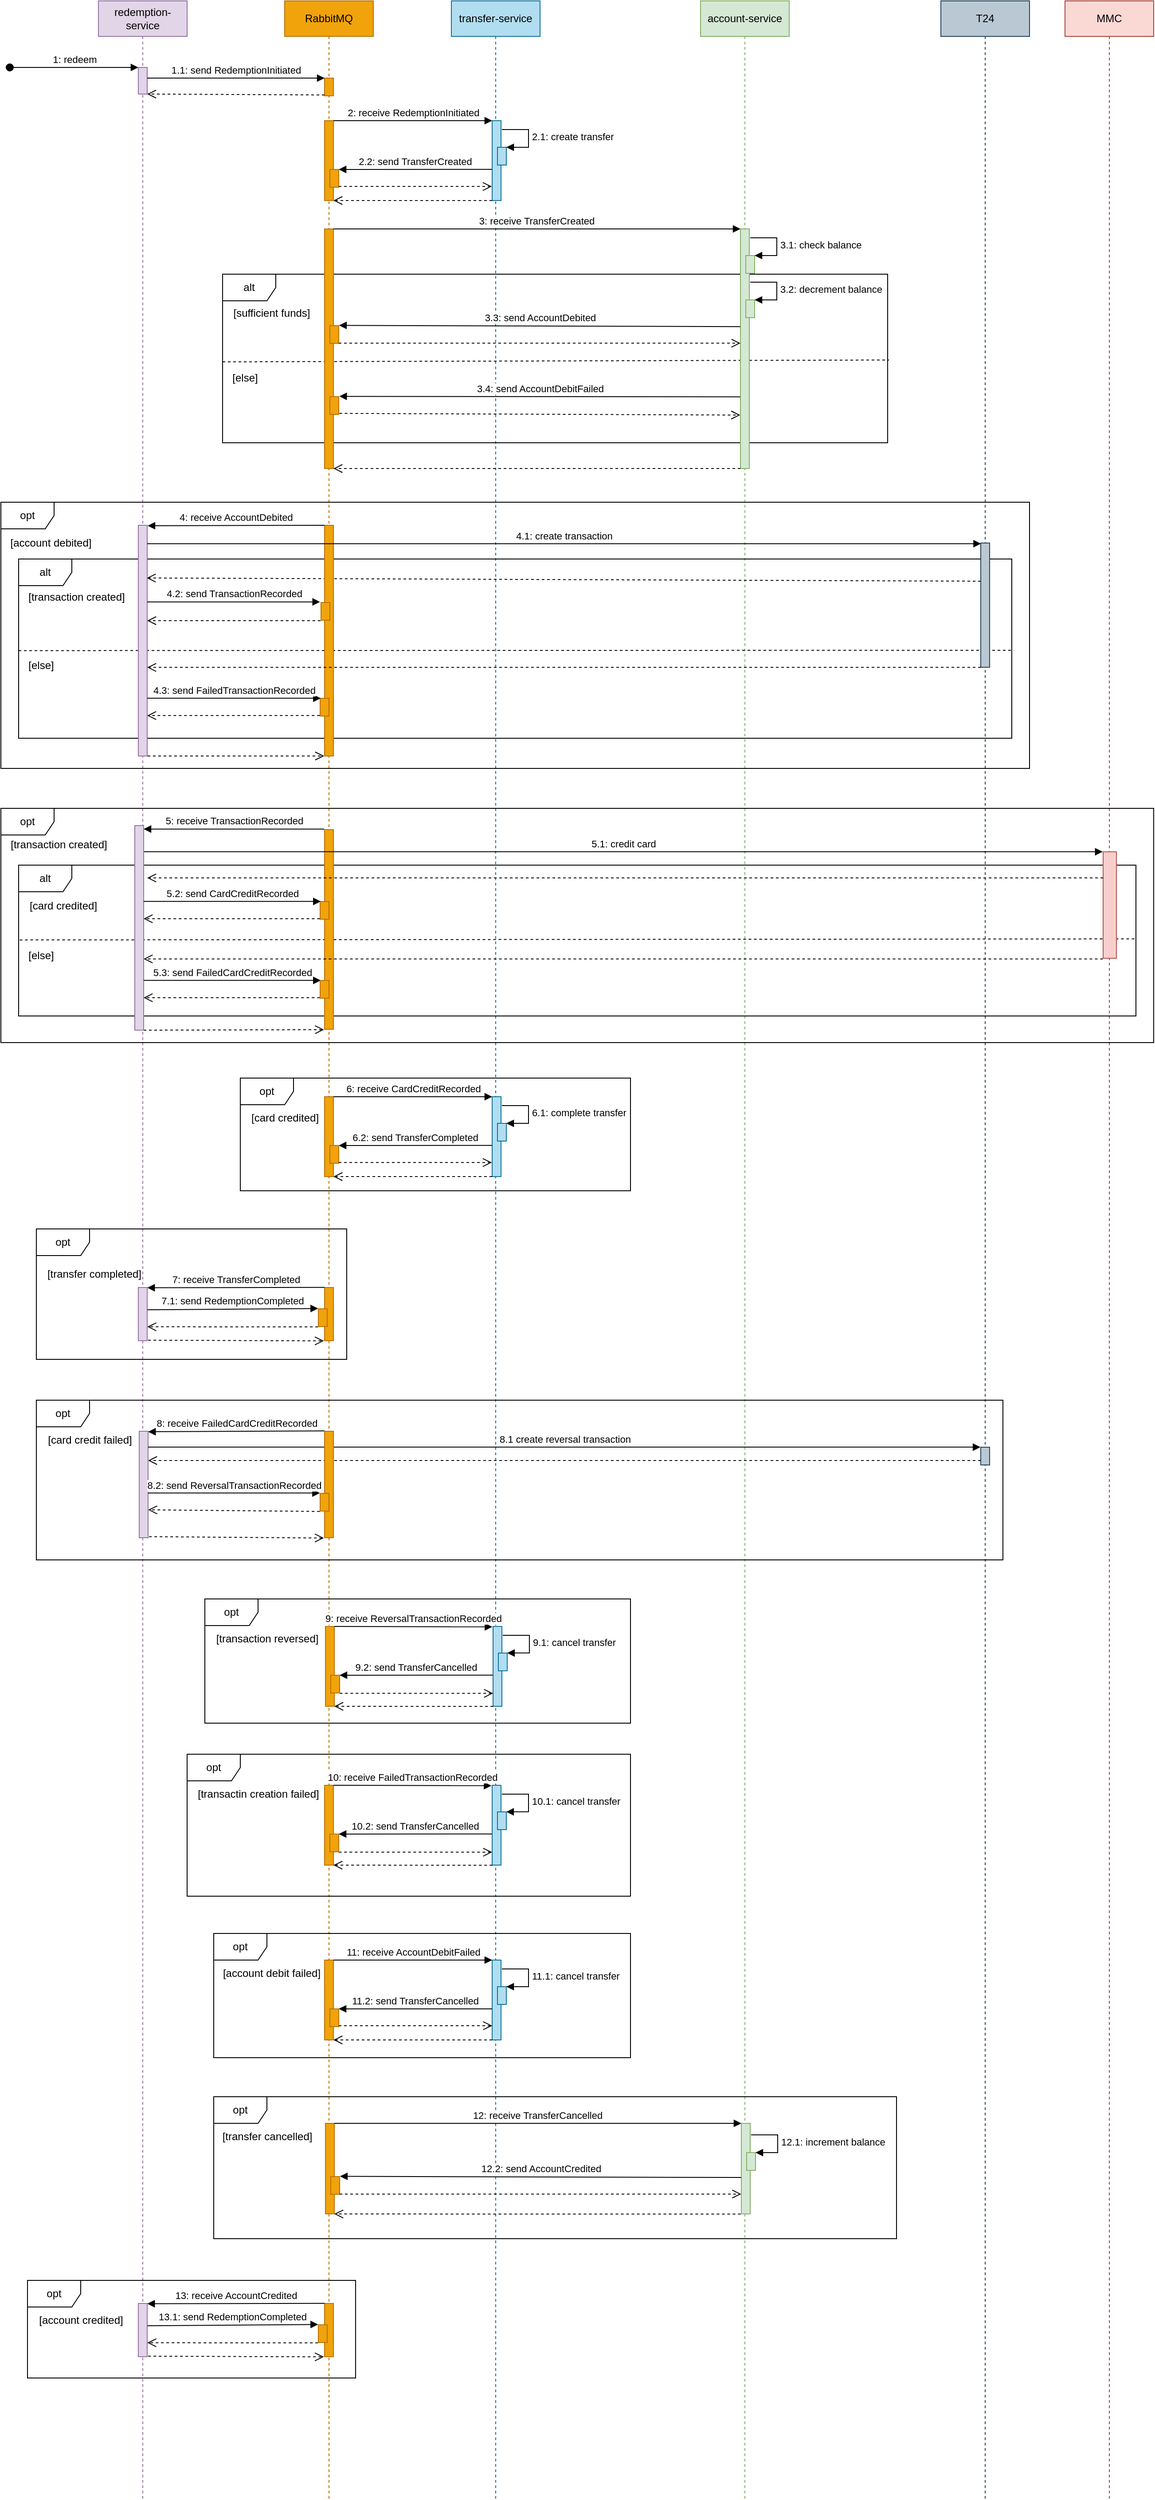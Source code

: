 <mxfile version="22.1.0" type="github">
  <diagram id="sL5Tc55srkH9KubWSJzO" name="Page-1">
    <mxGraphModel dx="1834" dy="1190" grid="1" gridSize="10" guides="1" tooltips="1" connect="1" arrows="1" fold="1" page="0" pageScale="1" pageWidth="850" pageHeight="1100" background="none" math="0" shadow="0">
      <root>
        <mxCell id="0" />
        <mxCell id="1" parent="0" />
        <mxCell id="DqaYeUk1Fyd7Ufu1RzYX-1" value="redemption-service" style="shape=umlLifeline;perimeter=lifelinePerimeter;whiteSpace=wrap;html=1;container=1;dropTarget=0;collapsible=0;recursiveResize=0;outlineConnect=0;portConstraint=eastwest;newEdgeStyle={&quot;curved&quot;:0,&quot;rounded&quot;:0};fillColor=#e1d5e7;strokeColor=#9673a6;" parent="1" vertex="1">
          <mxGeometry x="-10" y="-255" width="100" height="2815" as="geometry" />
        </mxCell>
        <mxCell id="DqaYeUk1Fyd7Ufu1RzYX-5" value="RabbitMQ" style="shape=umlLifeline;perimeter=lifelinePerimeter;whiteSpace=wrap;html=1;container=0;dropTarget=0;collapsible=0;recursiveResize=0;outlineConnect=0;portConstraint=eastwest;newEdgeStyle={&quot;curved&quot;:0,&quot;rounded&quot;:0};fillColor=#f0a30a;strokeColor=#BD7000;fontColor=#000000;" parent="1" vertex="1">
          <mxGeometry x="200" y="-255" width="100" height="2815" as="geometry" />
        </mxCell>
        <mxCell id="DqaYeUk1Fyd7Ufu1RzYX-11" value="account-service" style="shape=umlLifeline;perimeter=lifelinePerimeter;whiteSpace=wrap;html=1;container=1;dropTarget=0;collapsible=0;recursiveResize=0;outlineConnect=0;portConstraint=eastwest;newEdgeStyle={&quot;curved&quot;:0,&quot;rounded&quot;:0};fillColor=#d5e8d4;strokeColor=#82b366;" parent="1" vertex="1">
          <mxGeometry x="669" y="-255" width="100" height="2815" as="geometry" />
        </mxCell>
        <mxCell id="cOzLhtD-aJ4Guky27_UA-69" value="T24" style="shape=umlLifeline;perimeter=lifelinePerimeter;whiteSpace=wrap;html=1;container=1;dropTarget=0;collapsible=0;recursiveResize=0;outlineConnect=0;portConstraint=eastwest;newEdgeStyle={&quot;curved&quot;:0,&quot;rounded&quot;:0};fillColor=#bac8d3;strokeColor=#23445d;" parent="1" vertex="1">
          <mxGeometry x="940" y="-255" width="100" height="2815" as="geometry" />
        </mxCell>
        <mxCell id="0UwZ2OLHna-2qC7f4V6y-198" value="" style="html=1;points=[[0,0,0,0,5],[0,1,0,0,-5],[1,0,0,0,5],[1,1,0,0,-5]];perimeter=orthogonalPerimeter;outlineConnect=0;targetShapes=umlLifeline;portConstraint=eastwest;newEdgeStyle={&quot;curved&quot;:0,&quot;rounded&quot;:0};fillColor=#bac8d3;strokeColor=#23445d;" parent="cOzLhtD-aJ4Guky27_UA-69" vertex="1">
          <mxGeometry x="45" y="1630" width="10" height="20" as="geometry" />
        </mxCell>
        <mxCell id="cOzLhtD-aJ4Guky27_UA-6" value="transfer-service" style="shape=umlLifeline;perimeter=lifelinePerimeter;whiteSpace=wrap;html=1;container=1;dropTarget=0;collapsible=0;recursiveResize=0;outlineConnect=0;portConstraint=eastwest;newEdgeStyle={&quot;curved&quot;:0,&quot;rounded&quot;:0};fillColor=#b1ddf0;strokeColor=#10739e;" parent="1" vertex="1">
          <mxGeometry x="388" y="-255" width="100" height="2815" as="geometry" />
        </mxCell>
        <mxCell id="cOzLhtD-aJ4Guky27_UA-95" value="MMC" style="shape=umlLifeline;perimeter=lifelinePerimeter;whiteSpace=wrap;html=1;container=1;dropTarget=0;collapsible=0;recursiveResize=0;outlineConnect=0;portConstraint=eastwest;newEdgeStyle={&quot;curved&quot;:0,&quot;rounded&quot;:0};fillColor=#fad9d5;strokeColor=#ae4132;" parent="1" vertex="1">
          <mxGeometry x="1080" y="-255" width="100" height="2815" as="geometry" />
        </mxCell>
        <mxCell id="0UwZ2OLHna-2qC7f4V6y-191" value="" style="html=1;points=[];perimeter=orthogonalPerimeter;fillColor=#e1d5e7;strokeColor=#9673a6;container=0;" parent="1" vertex="1">
          <mxGeometry x="36" y="1357" width="10" height="120" as="geometry" />
        </mxCell>
        <mxCell id="0UwZ2OLHna-2qC7f4V6y-193" value="8: receive FailedCardCreditRecorded" style="html=1;verticalAlign=bottom;endArrow=block;rounded=0;exitX=0.011;exitY=-0.003;exitDx=0;exitDy=0;exitPerimeter=0;entryX=1.008;entryY=0.005;entryDx=0;entryDy=0;entryPerimeter=0;" parent="1" source="0UwZ2OLHna-2qC7f4V6y-192" target="0UwZ2OLHna-2qC7f4V6y-191" edge="1">
          <mxGeometry relative="1" as="geometry">
            <mxPoint x="61" y="1484" as="targetPoint" />
            <mxPoint x="252" y="1484" as="sourcePoint" />
          </mxGeometry>
        </mxCell>
        <mxCell id="0UwZ2OLHna-2qC7f4V6y-194" value="" style="html=1;verticalAlign=bottom;endArrow=open;dashed=1;endSize=8;curved=0;rounded=0;exitX=1.111;exitY=0.99;exitDx=0;exitDy=0;exitPerimeter=0;entryX=-0.08;entryY=1.003;entryDx=0;entryDy=0;entryPerimeter=0;" parent="1" source="0UwZ2OLHna-2qC7f4V6y-191" target="0UwZ2OLHna-2qC7f4V6y-192" edge="1">
          <mxGeometry relative="1" as="geometry">
            <mxPoint x="181" y="1584" as="sourcePoint" />
            <mxPoint x="261" y="1584" as="targetPoint" />
          </mxGeometry>
        </mxCell>
        <mxCell id="0UwZ2OLHna-2qC7f4V6y-196" value="8.2: send ReversalTransactionRecorded" style="html=1;verticalAlign=bottom;endArrow=block;curved=0;rounded=0;entryX=-0.031;entryY=-0.017;entryDx=0;entryDy=0;entryPerimeter=0;" parent="1" source="0UwZ2OLHna-2qC7f4V6y-191" target="0UwZ2OLHna-2qC7f4V6y-195" edge="1">
          <mxGeometry relative="1" as="geometry">
            <mxPoint x="59.41" y="1508.88" as="sourcePoint" />
            <mxPoint x="238" y="1514" as="targetPoint" />
          </mxGeometry>
        </mxCell>
        <mxCell id="0UwZ2OLHna-2qC7f4V6y-197" value="" style="html=1;verticalAlign=bottom;endArrow=open;dashed=1;endSize=8;curved=0;rounded=0;entryX=1.014;entryY=0.738;entryDx=0;entryDy=0;entryPerimeter=0;exitX=-0.04;exitY=1.02;exitDx=0;exitDy=0;exitPerimeter=0;" parent="1" source="0UwZ2OLHna-2qC7f4V6y-195" target="0UwZ2OLHna-2qC7f4V6y-191" edge="1">
          <mxGeometry relative="1" as="geometry">
            <mxPoint x="59.71" y="1528.22" as="targetPoint" />
            <mxPoint x="238" y="1524" as="sourcePoint" />
          </mxGeometry>
        </mxCell>
        <mxCell id="0UwZ2OLHna-2qC7f4V6y-199" value="8.1 create reversal transaction" style="html=1;verticalAlign=bottom;endArrow=block;curved=0;rounded=0;entryX=-0.042;entryY=-0.004;entryDx=0;entryDy=0;entryPerimeter=0;" parent="1" source="0UwZ2OLHna-2qC7f4V6y-191" target="0UwZ2OLHna-2qC7f4V6y-198" edge="1">
          <mxGeometry relative="1" as="geometry">
            <mxPoint x="918" y="1362" as="sourcePoint" />
          </mxGeometry>
        </mxCell>
        <mxCell id="0UwZ2OLHna-2qC7f4V6y-200" value="" style="html=1;verticalAlign=bottom;endArrow=open;dashed=1;endSize=8;curved=0;rounded=0;exitX=0;exitY=1;exitDx=0;exitDy=-5;" parent="1" source="0UwZ2OLHna-2qC7f4V6y-198" target="0UwZ2OLHna-2qC7f4V6y-191" edge="1">
          <mxGeometry relative="1" as="geometry">
            <mxPoint x="918" y="1432" as="targetPoint" />
          </mxGeometry>
        </mxCell>
        <mxCell id="V1dpAdhTbEsZ1fcURhdF-4" value="" style="group" parent="1" vertex="1" connectable="0">
          <mxGeometry x="150" y="959" width="440" height="127" as="geometry" />
        </mxCell>
        <mxCell id="0UwZ2OLHna-2qC7f4V6y-97" value="opt" style="shape=umlFrame;whiteSpace=wrap;html=1;pointerEvents=0;container=0;" parent="V1dpAdhTbEsZ1fcURhdF-4" vertex="1">
          <mxGeometry width="440" height="127" as="geometry" />
        </mxCell>
        <mxCell id="0UwZ2OLHna-2qC7f4V6y-99" value="[card credited]" style="text;html=1;align=center;verticalAlign=middle;resizable=0;points=[];autosize=1;strokeColor=none;fillColor=none;container=0;" parent="V1dpAdhTbEsZ1fcURhdF-4" vertex="1">
          <mxGeometry y="30" width="100" height="30" as="geometry" />
        </mxCell>
        <mxCell id="0UwZ2OLHna-2qC7f4V6y-48" value="" style="html=1;points=[];perimeter=orthogonalPerimeter;fillColor=#f0a30a;fontColor=#000000;strokeColor=#BD7000;container=0;" parent="V1dpAdhTbEsZ1fcURhdF-4" vertex="1">
          <mxGeometry x="95" y="21" width="10" height="90" as="geometry" />
        </mxCell>
        <mxCell id="0UwZ2OLHna-2qC7f4V6y-49" value="6: receive CardCreditRecorded" style="html=1;verticalAlign=bottom;endArrow=block;rounded=0;" parent="V1dpAdhTbEsZ1fcURhdF-4" target="0UwZ2OLHna-2qC7f4V6y-50" edge="1">
          <mxGeometry width="80" relative="1" as="geometry">
            <mxPoint x="105" y="21" as="sourcePoint" />
            <mxPoint x="260" y="21" as="targetPoint" />
          </mxGeometry>
        </mxCell>
        <mxCell id="0UwZ2OLHna-2qC7f4V6y-50" value="" style="html=1;points=[];perimeter=orthogonalPerimeter;fillColor=#b1ddf0;strokeColor=#10739e;container=0;" parent="V1dpAdhTbEsZ1fcURhdF-4" vertex="1">
          <mxGeometry x="284" y="21" width="10" height="90" as="geometry" />
        </mxCell>
        <mxCell id="0UwZ2OLHna-2qC7f4V6y-51" value="" style="html=1;verticalAlign=bottom;endArrow=open;dashed=1;endSize=8;rounded=0;" parent="V1dpAdhTbEsZ1fcURhdF-4" edge="1">
          <mxGeometry relative="1" as="geometry">
            <mxPoint x="105" y="111" as="targetPoint" />
            <mxPoint x="284" y="111" as="sourcePoint" />
          </mxGeometry>
        </mxCell>
        <mxCell id="0UwZ2OLHna-2qC7f4V6y-53" value="" style="html=1;points=[];perimeter=orthogonalPerimeter;fillColor=#b1ddf0;strokeColor=#10739e;container=0;" parent="V1dpAdhTbEsZ1fcURhdF-4" vertex="1">
          <mxGeometry x="290" y="51" width="10" height="20" as="geometry" />
        </mxCell>
        <mxCell id="0UwZ2OLHna-2qC7f4V6y-54" value="6.1: complete transfer" style="edgeStyle=orthogonalEdgeStyle;html=1;align=left;spacingLeft=2;endArrow=block;rounded=0;entryX=1;entryY=0;" parent="V1dpAdhTbEsZ1fcURhdF-4" target="0UwZ2OLHna-2qC7f4V6y-53" edge="1">
          <mxGeometry relative="1" as="geometry">
            <mxPoint x="295" y="31" as="sourcePoint" />
            <Array as="points">
              <mxPoint x="325" y="31" />
            </Array>
          </mxGeometry>
        </mxCell>
        <mxCell id="0UwZ2OLHna-2qC7f4V6y-56" value="" style="html=1;points=[];perimeter=orthogonalPerimeter;fillColor=#f0a30a;fontColor=#000000;strokeColor=#BD7000;container=0;" parent="V1dpAdhTbEsZ1fcURhdF-4" vertex="1">
          <mxGeometry x="101" y="76" width="10" height="20" as="geometry" />
        </mxCell>
        <mxCell id="0UwZ2OLHna-2qC7f4V6y-57" value="6.2: send TransferCompleted" style="html=1;verticalAlign=bottom;endArrow=block;rounded=0;exitX=-0.03;exitY=0.61;exitDx=0;exitDy=0;exitPerimeter=0;" parent="V1dpAdhTbEsZ1fcURhdF-4" source="0UwZ2OLHna-2qC7f4V6y-50" target="0UwZ2OLHna-2qC7f4V6y-56" edge="1">
          <mxGeometry relative="1" as="geometry">
            <mxPoint x="134" y="56" as="targetPoint" />
            <mxPoint x="274" y="21" as="sourcePoint" />
          </mxGeometry>
        </mxCell>
        <mxCell id="0UwZ2OLHna-2qC7f4V6y-58" value="" style="html=1;verticalAlign=bottom;endArrow=open;dashed=1;endSize=8;rounded=0;entryX=-0.042;entryY=0.824;entryDx=0;entryDy=0;entryPerimeter=0;" parent="V1dpAdhTbEsZ1fcURhdF-4" source="0UwZ2OLHna-2qC7f4V6y-56" target="0UwZ2OLHna-2qC7f4V6y-50" edge="1">
          <mxGeometry relative="1" as="geometry">
            <mxPoint x="144" y="75" as="sourcePoint" />
            <mxPoint x="274" y="40" as="targetPoint" />
          </mxGeometry>
        </mxCell>
        <mxCell id="V1dpAdhTbEsZ1fcURhdF-7" value="" style="group" parent="1" vertex="1" connectable="0">
          <mxGeometry x="-80" y="1129" width="350" height="147" as="geometry" />
        </mxCell>
        <mxCell id="0UwZ2OLHna-2qC7f4V6y-83" value="" style="html=1;points=[];perimeter=orthogonalPerimeter;fillColor=#e1d5e7;strokeColor=#9673a6;container=0;" parent="V1dpAdhTbEsZ1fcURhdF-7" vertex="1">
          <mxGeometry x="115" y="66" width="10" height="60" as="geometry" />
        </mxCell>
        <mxCell id="0UwZ2OLHna-2qC7f4V6y-84" value="" style="html=1;points=[];perimeter=orthogonalPerimeter;fillColor=#f0a30a;fontColor=#000000;strokeColor=#BD7000;container=0;" parent="V1dpAdhTbEsZ1fcURhdF-7" vertex="1">
          <mxGeometry x="325" y="66" width="10" height="60" as="geometry" />
        </mxCell>
        <mxCell id="0UwZ2OLHna-2qC7f4V6y-85" value="7: receive TransferCompleted" style="html=1;verticalAlign=bottom;endArrow=block;rounded=0;exitX=0.011;exitY=-0.003;exitDx=0;exitDy=0;exitPerimeter=0;entryX=1.008;entryY=0.005;entryDx=0;entryDy=0;entryPerimeter=0;" parent="V1dpAdhTbEsZ1fcURhdF-7" source="0UwZ2OLHna-2qC7f4V6y-84" target="0UwZ2OLHna-2qC7f4V6y-83" edge="1">
          <mxGeometry relative="1" as="geometry">
            <mxPoint x="130" y="66" as="targetPoint" />
            <mxPoint x="321" y="66" as="sourcePoint" />
          </mxGeometry>
        </mxCell>
        <mxCell id="0UwZ2OLHna-2qC7f4V6y-86" value="" style="html=1;verticalAlign=bottom;endArrow=open;dashed=1;endSize=8;curved=0;rounded=0;exitX=1.111;exitY=0.99;exitDx=0;exitDy=0;exitPerimeter=0;entryX=-0.08;entryY=1.003;entryDx=0;entryDy=0;entryPerimeter=0;" parent="V1dpAdhTbEsZ1fcURhdF-7" source="0UwZ2OLHna-2qC7f4V6y-83" target="0UwZ2OLHna-2qC7f4V6y-84" edge="1">
          <mxGeometry relative="1" as="geometry">
            <mxPoint x="250" y="166" as="sourcePoint" />
            <mxPoint x="330" y="166" as="targetPoint" />
          </mxGeometry>
        </mxCell>
        <mxCell id="0UwZ2OLHna-2qC7f4V6y-88" value="" style="html=1;points=[[0,0,0,0,5],[0,1,0,0,-5],[1,0,0,0,5],[1,1,0,0,-5]];perimeter=orthogonalPerimeter;outlineConnect=0;targetShapes=umlLifeline;portConstraint=eastwest;newEdgeStyle={&quot;curved&quot;:0,&quot;rounded&quot;:0};fillColor=#f0a30a;fontColor=#000000;strokeColor=#BD7000;container=0;" parent="V1dpAdhTbEsZ1fcURhdF-7" vertex="1">
          <mxGeometry x="318" y="90" width="10" height="20" as="geometry" />
        </mxCell>
        <mxCell id="0UwZ2OLHna-2qC7f4V6y-89" value="7.1: send RedemptionCompleted" style="html=1;verticalAlign=bottom;endArrow=block;curved=0;rounded=0;exitX=1.032;exitY=0.419;exitDx=0;exitDy=0;exitPerimeter=0;entryX=-0.031;entryY=-0.017;entryDx=0;entryDy=0;entryPerimeter=0;" parent="V1dpAdhTbEsZ1fcURhdF-7" source="0UwZ2OLHna-2qC7f4V6y-83" target="0UwZ2OLHna-2qC7f4V6y-88" edge="1">
          <mxGeometry relative="1" as="geometry">
            <mxPoint x="128.41" y="90.88" as="sourcePoint" />
            <mxPoint x="307" y="96" as="targetPoint" />
          </mxGeometry>
        </mxCell>
        <mxCell id="0UwZ2OLHna-2qC7f4V6y-90" value="" style="html=1;verticalAlign=bottom;endArrow=open;dashed=1;endSize=8;curved=0;rounded=0;entryX=1.014;entryY=0.738;entryDx=0;entryDy=0;entryPerimeter=0;exitX=-0.04;exitY=1.02;exitDx=0;exitDy=0;exitPerimeter=0;" parent="V1dpAdhTbEsZ1fcURhdF-7" source="0UwZ2OLHna-2qC7f4V6y-88" target="0UwZ2OLHna-2qC7f4V6y-83" edge="1">
          <mxGeometry relative="1" as="geometry">
            <mxPoint x="128.71" y="110.22" as="targetPoint" />
            <mxPoint x="307" y="106" as="sourcePoint" />
          </mxGeometry>
        </mxCell>
        <mxCell id="V1dpAdhTbEsZ1fcURhdF-5" value="opt" style="shape=umlFrame;whiteSpace=wrap;html=1;pointerEvents=0;" parent="V1dpAdhTbEsZ1fcURhdF-7" vertex="1">
          <mxGeometry width="350" height="147" as="geometry" />
        </mxCell>
        <mxCell id="V1dpAdhTbEsZ1fcURhdF-6" value="[transfer completed]" style="text;html=1;align=center;verticalAlign=middle;resizable=0;points=[];autosize=1;strokeColor=none;fillColor=none;" parent="V1dpAdhTbEsZ1fcURhdF-7" vertex="1">
          <mxGeometry y="36" width="130" height="30" as="geometry" />
        </mxCell>
        <mxCell id="V1dpAdhTbEsZ1fcURhdF-12" value="" style="group" parent="1" vertex="1" connectable="0">
          <mxGeometry x="110" y="1546" width="480" height="140" as="geometry" />
        </mxCell>
        <mxCell id="0UwZ2OLHna-2qC7f4V6y-204" value="" style="group" parent="V1dpAdhTbEsZ1fcURhdF-12" vertex="1" connectable="0">
          <mxGeometry x="136" y="31" width="230" height="90" as="geometry" />
        </mxCell>
        <mxCell id="0UwZ2OLHna-2qC7f4V6y-159" value="" style="html=1;points=[];perimeter=orthogonalPerimeter;fillColor=#b1ddf0;strokeColor=#10739e;container=0;" parent="0UwZ2OLHna-2qC7f4V6y-204" vertex="1">
          <mxGeometry x="189" width="10" height="90" as="geometry" />
        </mxCell>
        <mxCell id="0UwZ2OLHna-2qC7f4V6y-160" value="" style="html=1;points=[];perimeter=orthogonalPerimeter;fillColor=#b1ddf0;strokeColor=#10739e;container=0;" parent="0UwZ2OLHna-2qC7f4V6y-204" vertex="1">
          <mxGeometry x="195" y="30" width="10" height="20" as="geometry" />
        </mxCell>
        <mxCell id="0UwZ2OLHna-2qC7f4V6y-148" value="" style="html=1;verticalAlign=bottom;endArrow=open;dashed=1;endSize=8;rounded=0;exitX=1.016;exitY=1.021;exitDx=0;exitDy=0;exitPerimeter=0;" parent="0UwZ2OLHna-2qC7f4V6y-204" source="0UwZ2OLHna-2qC7f4V6y-146" target="0UwZ2OLHna-2qC7f4V6y-159" edge="1">
          <mxGeometry relative="1" as="geometry">
            <mxPoint x="49" y="54" as="sourcePoint" />
            <mxPoint x="188.58" y="74.16" as="targetPoint" />
          </mxGeometry>
        </mxCell>
        <mxCell id="0UwZ2OLHna-2qC7f4V6y-140" value="" style="html=1;points=[];perimeter=orthogonalPerimeter;fillColor=#f0a30a;fontColor=#000000;strokeColor=#BD7000;container=0;" parent="0UwZ2OLHna-2qC7f4V6y-204" vertex="1">
          <mxGeometry width="10" height="90" as="geometry" />
        </mxCell>
        <mxCell id="0UwZ2OLHna-2qC7f4V6y-141" value="9: receive ReversalTransactionRecorded" style="html=1;verticalAlign=bottom;endArrow=block;rounded=0;entryX=-0.08;entryY=0.005;entryDx=0;entryDy=0;entryPerimeter=0;" parent="0UwZ2OLHna-2qC7f4V6y-204" target="0UwZ2OLHna-2qC7f4V6y-159" edge="1">
          <mxGeometry width="80" relative="1" as="geometry">
            <mxPoint x="10" as="sourcePoint" />
            <mxPoint x="189" as="targetPoint" />
          </mxGeometry>
        </mxCell>
        <mxCell id="0UwZ2OLHna-2qC7f4V6y-143" value="" style="html=1;verticalAlign=bottom;endArrow=open;dashed=1;endSize=8;rounded=0;exitX=0.012;exitY=1.002;exitDx=0;exitDy=0;exitPerimeter=0;" parent="0UwZ2OLHna-2qC7f4V6y-204" source="0UwZ2OLHna-2qC7f4V6y-159" edge="1">
          <mxGeometry relative="1" as="geometry">
            <mxPoint x="10" y="90" as="targetPoint" />
            <mxPoint x="189" y="90" as="sourcePoint" />
          </mxGeometry>
        </mxCell>
        <mxCell id="0UwZ2OLHna-2qC7f4V6y-145" value="9.1: cancel transfer" style="edgeStyle=orthogonalEdgeStyle;html=1;align=left;spacingLeft=2;endArrow=block;rounded=0;entryX=0.99;entryY=-0.005;entryDx=0;entryDy=0;entryPerimeter=0;" parent="0UwZ2OLHna-2qC7f4V6y-204" target="0UwZ2OLHna-2qC7f4V6y-160" edge="1">
          <mxGeometry relative="1" as="geometry">
            <mxPoint x="200" y="10" as="sourcePoint" />
            <Array as="points">
              <mxPoint x="230" y="10" />
              <mxPoint x="230" y="30" />
            </Array>
            <mxPoint x="205" y="30" as="targetPoint" />
          </mxGeometry>
        </mxCell>
        <mxCell id="0UwZ2OLHna-2qC7f4V6y-146" value="" style="html=1;points=[];perimeter=orthogonalPerimeter;fillColor=#f0a30a;fontColor=#000000;strokeColor=#BD7000;container=0;" parent="0UwZ2OLHna-2qC7f4V6y-204" vertex="1">
          <mxGeometry x="6" y="55" width="10" height="20" as="geometry" />
        </mxCell>
        <mxCell id="0UwZ2OLHna-2qC7f4V6y-147" value="9.2: send TransferCancelled" style="html=1;verticalAlign=bottom;endArrow=block;rounded=0;exitX=-0.03;exitY=0.61;exitDx=0;exitDy=0;exitPerimeter=0;" parent="0UwZ2OLHna-2qC7f4V6y-204" target="0UwZ2OLHna-2qC7f4V6y-146" edge="1">
          <mxGeometry relative="1" as="geometry">
            <mxPoint x="39" y="35" as="targetPoint" />
            <mxPoint x="188.7" y="54.9" as="sourcePoint" />
          </mxGeometry>
        </mxCell>
        <mxCell id="V1dpAdhTbEsZ1fcURhdF-10" value="opt" style="shape=umlFrame;whiteSpace=wrap;html=1;pointerEvents=0;" parent="V1dpAdhTbEsZ1fcURhdF-12" vertex="1">
          <mxGeometry width="480" height="140" as="geometry" />
        </mxCell>
        <mxCell id="V1dpAdhTbEsZ1fcURhdF-11" value="[transaction reversed]" style="text;html=1;align=center;verticalAlign=middle;resizable=0;points=[];autosize=1;strokeColor=none;fillColor=none;" parent="V1dpAdhTbEsZ1fcURhdF-12" vertex="1">
          <mxGeometry y="30" width="140" height="30" as="geometry" />
        </mxCell>
        <mxCell id="V1dpAdhTbEsZ1fcURhdF-15" value="" style="group" parent="1" vertex="1" connectable="0">
          <mxGeometry x="90" y="1721" width="500" height="160" as="geometry" />
        </mxCell>
        <mxCell id="V1dpAdhTbEsZ1fcURhdF-13" value="opt" style="shape=umlFrame;whiteSpace=wrap;html=1;pointerEvents=0;" parent="V1dpAdhTbEsZ1fcURhdF-15" vertex="1">
          <mxGeometry width="500" height="160" as="geometry" />
        </mxCell>
        <mxCell id="V1dpAdhTbEsZ1fcURhdF-14" value="[transactin creation failed]" style="text;html=1;align=center;verticalAlign=middle;resizable=0;points=[];autosize=1;strokeColor=none;fillColor=none;" parent="V1dpAdhTbEsZ1fcURhdF-15" vertex="1">
          <mxGeometry y="30" width="160" height="30" as="geometry" />
        </mxCell>
        <mxCell id="0UwZ2OLHna-2qC7f4V6y-213" value="" style="group" parent="V1dpAdhTbEsZ1fcURhdF-15" vertex="1" connectable="0">
          <mxGeometry x="155" y="35" width="230" height="90" as="geometry" />
        </mxCell>
        <mxCell id="0UwZ2OLHna-2qC7f4V6y-214" value="" style="html=1;points=[];perimeter=orthogonalPerimeter;fillColor=#b1ddf0;strokeColor=#10739e;container=0;" parent="0UwZ2OLHna-2qC7f4V6y-213" vertex="1">
          <mxGeometry x="189" width="10" height="90" as="geometry" />
        </mxCell>
        <mxCell id="0UwZ2OLHna-2qC7f4V6y-215" value="" style="html=1;points=[];perimeter=orthogonalPerimeter;fillColor=#b1ddf0;strokeColor=#10739e;container=0;" parent="0UwZ2OLHna-2qC7f4V6y-213" vertex="1">
          <mxGeometry x="195" y="30" width="10" height="20" as="geometry" />
        </mxCell>
        <mxCell id="0UwZ2OLHna-2qC7f4V6y-216" value="" style="html=1;verticalAlign=bottom;endArrow=open;dashed=1;endSize=8;rounded=0;exitX=1.016;exitY=1.021;exitDx=0;exitDy=0;exitPerimeter=0;" parent="0UwZ2OLHna-2qC7f4V6y-213" source="0UwZ2OLHna-2qC7f4V6y-221" target="0UwZ2OLHna-2qC7f4V6y-214" edge="1">
          <mxGeometry relative="1" as="geometry">
            <mxPoint x="49" y="54" as="sourcePoint" />
            <mxPoint x="188.58" y="74.16" as="targetPoint" />
          </mxGeometry>
        </mxCell>
        <mxCell id="0UwZ2OLHna-2qC7f4V6y-217" value="" style="html=1;points=[];perimeter=orthogonalPerimeter;fillColor=#f0a30a;fontColor=#000000;strokeColor=#BD7000;container=0;" parent="0UwZ2OLHna-2qC7f4V6y-213" vertex="1">
          <mxGeometry width="10" height="90" as="geometry" />
        </mxCell>
        <mxCell id="0UwZ2OLHna-2qC7f4V6y-218" value="10: receive FailedTransactionRecorded" style="html=1;verticalAlign=bottom;endArrow=block;rounded=0;entryX=-0.08;entryY=0.005;entryDx=0;entryDy=0;entryPerimeter=0;" parent="0UwZ2OLHna-2qC7f4V6y-213" target="0UwZ2OLHna-2qC7f4V6y-214" edge="1">
          <mxGeometry width="80" relative="1" as="geometry">
            <mxPoint x="10" as="sourcePoint" />
            <mxPoint x="189" as="targetPoint" />
          </mxGeometry>
        </mxCell>
        <mxCell id="0UwZ2OLHna-2qC7f4V6y-219" value="" style="html=1;verticalAlign=bottom;endArrow=open;dashed=1;endSize=8;rounded=0;exitX=0.012;exitY=1.002;exitDx=0;exitDy=0;exitPerimeter=0;" parent="0UwZ2OLHna-2qC7f4V6y-213" source="0UwZ2OLHna-2qC7f4V6y-214" edge="1">
          <mxGeometry relative="1" as="geometry">
            <mxPoint x="10" y="90" as="targetPoint" />
            <mxPoint x="189" y="90" as="sourcePoint" />
          </mxGeometry>
        </mxCell>
        <mxCell id="0UwZ2OLHna-2qC7f4V6y-220" value="10.1: cancel transfer" style="edgeStyle=orthogonalEdgeStyle;html=1;align=left;spacingLeft=2;endArrow=block;rounded=0;entryX=0.99;entryY=-0.005;entryDx=0;entryDy=0;entryPerimeter=0;" parent="0UwZ2OLHna-2qC7f4V6y-213" target="0UwZ2OLHna-2qC7f4V6y-215" edge="1">
          <mxGeometry relative="1" as="geometry">
            <mxPoint x="200" y="10" as="sourcePoint" />
            <Array as="points">
              <mxPoint x="230" y="10" />
              <mxPoint x="230" y="30" />
            </Array>
            <mxPoint x="205" y="30" as="targetPoint" />
          </mxGeometry>
        </mxCell>
        <mxCell id="0UwZ2OLHna-2qC7f4V6y-221" value="" style="html=1;points=[];perimeter=orthogonalPerimeter;fillColor=#f0a30a;fontColor=#000000;strokeColor=#BD7000;container=0;" parent="0UwZ2OLHna-2qC7f4V6y-213" vertex="1">
          <mxGeometry x="6" y="55" width="10" height="20" as="geometry" />
        </mxCell>
        <mxCell id="0UwZ2OLHna-2qC7f4V6y-222" value="10.2: send TransferCancelled" style="html=1;verticalAlign=bottom;endArrow=block;rounded=0;exitX=-0.03;exitY=0.61;exitDx=0;exitDy=0;exitPerimeter=0;" parent="0UwZ2OLHna-2qC7f4V6y-213" target="0UwZ2OLHna-2qC7f4V6y-221" edge="1">
          <mxGeometry relative="1" as="geometry">
            <mxPoint x="39" y="35" as="targetPoint" />
            <mxPoint x="188.7" y="54.9" as="sourcePoint" />
          </mxGeometry>
        </mxCell>
        <mxCell id="V1dpAdhTbEsZ1fcURhdF-22" value="" style="group" parent="1" vertex="1" connectable="0">
          <mxGeometry x="-110" y="-180" width="365" height="32" as="geometry" />
        </mxCell>
        <mxCell id="DqaYeUk1Fyd7Ufu1RzYX-4" value="1: redeem" style="html=1;verticalAlign=bottom;startArrow=oval;startFill=1;endArrow=block;startSize=8;rounded=0;" parent="V1dpAdhTbEsZ1fcURhdF-22" target="DqaYeUk1Fyd7Ufu1RzYX-10" edge="1">
          <mxGeometry width="60" relative="1" as="geometry">
            <mxPoint as="sourcePoint" />
            <mxPoint x="140" y="300" as="targetPoint" />
          </mxGeometry>
        </mxCell>
        <mxCell id="DqaYeUk1Fyd7Ufu1RzYX-10" value="" style="html=1;points=[];perimeter=orthogonalPerimeter;fillColor=#e1d5e7;strokeColor=#9673a6;container=0;" parent="V1dpAdhTbEsZ1fcURhdF-22" vertex="1">
          <mxGeometry x="145" width="10" height="30" as="geometry" />
        </mxCell>
        <mxCell id="DqaYeUk1Fyd7Ufu1RzYX-7" value="" style="html=1;points=[];perimeter=orthogonalPerimeter;fillColor=#f0a30a;fontColor=#000000;strokeColor=#BD7000;container=0;" parent="V1dpAdhTbEsZ1fcURhdF-22" vertex="1">
          <mxGeometry x="355" y="12" width="10" height="20" as="geometry" />
        </mxCell>
        <mxCell id="DqaYeUk1Fyd7Ufu1RzYX-8" value="1.1: send RedemptionInitiated" style="html=1;verticalAlign=bottom;endArrow=block;entryX=0;entryY=0;rounded=0;" parent="V1dpAdhTbEsZ1fcURhdF-22" source="DqaYeUk1Fyd7Ufu1RzYX-10" target="DqaYeUk1Fyd7Ufu1RzYX-7" edge="1">
          <mxGeometry relative="1" as="geometry">
            <mxPoint x="50" y="-100" as="sourcePoint" />
          </mxGeometry>
        </mxCell>
        <mxCell id="DqaYeUk1Fyd7Ufu1RzYX-9" value="" style="html=1;verticalAlign=bottom;endArrow=open;dashed=1;endSize=8;exitX=0;exitY=0.95;rounded=0;" parent="V1dpAdhTbEsZ1fcURhdF-22" source="DqaYeUk1Fyd7Ufu1RzYX-7" target="DqaYeUk1Fyd7Ufu1RzYX-10" edge="1">
          <mxGeometry relative="1" as="geometry">
            <mxPoint x="50" y="-80" as="targetPoint" />
          </mxGeometry>
        </mxCell>
        <mxCell id="V1dpAdhTbEsZ1fcURhdF-23" value="" style="group" parent="1" vertex="1" connectable="0">
          <mxGeometry x="245" y="-120" width="230" height="90" as="geometry" />
        </mxCell>
        <mxCell id="cOzLhtD-aJ4Guky27_UA-27" value="" style="html=1;points=[];perimeter=orthogonalPerimeter;fillColor=#f0a30a;fontColor=#000000;strokeColor=#BD7000;container=0;" parent="V1dpAdhTbEsZ1fcURhdF-23" vertex="1">
          <mxGeometry width="10" height="90" as="geometry" />
        </mxCell>
        <mxCell id="cOzLhtD-aJ4Guky27_UA-28" value="2: receive RedemptionInitiated" style="html=1;verticalAlign=bottom;endArrow=block;rounded=0;" parent="V1dpAdhTbEsZ1fcURhdF-23" target="cOzLhtD-aJ4Guky27_UA-29" edge="1">
          <mxGeometry width="80" relative="1" as="geometry">
            <mxPoint x="10" as="sourcePoint" />
            <mxPoint x="165" as="targetPoint" />
          </mxGeometry>
        </mxCell>
        <mxCell id="cOzLhtD-aJ4Guky27_UA-29" value="" style="html=1;points=[];perimeter=orthogonalPerimeter;fillColor=#b1ddf0;strokeColor=#10739e;container=0;" parent="V1dpAdhTbEsZ1fcURhdF-23" vertex="1">
          <mxGeometry x="189" width="10" height="90" as="geometry" />
        </mxCell>
        <mxCell id="cOzLhtD-aJ4Guky27_UA-40" value="" style="html=1;verticalAlign=bottom;endArrow=open;dashed=1;endSize=8;rounded=0;" parent="V1dpAdhTbEsZ1fcURhdF-23" edge="1">
          <mxGeometry relative="1" as="geometry">
            <mxPoint x="10" y="90" as="targetPoint" />
            <mxPoint x="189" y="90" as="sourcePoint" />
          </mxGeometry>
        </mxCell>
        <mxCell id="cOzLhtD-aJ4Guky27_UA-31" value="" style="html=1;points=[];perimeter=orthogonalPerimeter;fillColor=#b1ddf0;strokeColor=#10739e;container=0;" parent="V1dpAdhTbEsZ1fcURhdF-23" vertex="1">
          <mxGeometry x="195" y="30" width="10" height="20" as="geometry" />
        </mxCell>
        <mxCell id="cOzLhtD-aJ4Guky27_UA-32" value="2.1: create transfer" style="edgeStyle=orthogonalEdgeStyle;html=1;align=left;spacingLeft=2;endArrow=block;rounded=0;entryX=1;entryY=0;" parent="V1dpAdhTbEsZ1fcURhdF-23" target="cOzLhtD-aJ4Guky27_UA-31" edge="1">
          <mxGeometry relative="1" as="geometry">
            <mxPoint x="200" y="10" as="sourcePoint" />
            <Array as="points">
              <mxPoint x="230" y="10" />
            </Array>
          </mxGeometry>
        </mxCell>
        <mxCell id="cOzLhtD-aJ4Guky27_UA-39" value="" style="html=1;points=[];perimeter=orthogonalPerimeter;fillColor=#f0a30a;fontColor=#000000;strokeColor=#BD7000;container=0;" parent="V1dpAdhTbEsZ1fcURhdF-23" vertex="1">
          <mxGeometry x="6" y="55" width="10" height="20" as="geometry" />
        </mxCell>
        <mxCell id="cOzLhtD-aJ4Guky27_UA-37" value="2.2: send TransferCreated" style="html=1;verticalAlign=bottom;endArrow=block;rounded=0;exitX=-0.03;exitY=0.61;exitDx=0;exitDy=0;exitPerimeter=0;" parent="V1dpAdhTbEsZ1fcURhdF-23" source="cOzLhtD-aJ4Guky27_UA-29" target="cOzLhtD-aJ4Guky27_UA-39" edge="1">
          <mxGeometry relative="1" as="geometry">
            <mxPoint x="39" y="35" as="targetPoint" />
            <mxPoint x="179" as="sourcePoint" />
          </mxGeometry>
        </mxCell>
        <mxCell id="cOzLhtD-aJ4Guky27_UA-38" value="" style="html=1;verticalAlign=bottom;endArrow=open;dashed=1;endSize=8;rounded=0;entryX=-0.042;entryY=0.824;entryDx=0;entryDy=0;entryPerimeter=0;" parent="V1dpAdhTbEsZ1fcURhdF-23" source="cOzLhtD-aJ4Guky27_UA-39" target="cOzLhtD-aJ4Guky27_UA-29" edge="1">
          <mxGeometry relative="1" as="geometry">
            <mxPoint x="49" y="54" as="sourcePoint" />
            <mxPoint x="179" y="19" as="targetPoint" />
          </mxGeometry>
        </mxCell>
        <mxCell id="V1dpAdhTbEsZ1fcURhdF-26" value="" style="group" parent="1" vertex="1" connectable="0">
          <mxGeometry x="130" y="2" width="750" height="270" as="geometry" />
        </mxCell>
        <mxCell id="cOzLhtD-aJ4Guky27_UA-3" value="" style="endArrow=none;dashed=1;html=1;rounded=0;exitX=0;exitY=0.52;exitDx=0;exitDy=0;exitPerimeter=0;entryX=1.002;entryY=0.509;entryDx=0;entryDy=0;entryPerimeter=0;" parent="V1dpAdhTbEsZ1fcURhdF-26" source="DqaYeUk1Fyd7Ufu1RzYX-36" target="DqaYeUk1Fyd7Ufu1RzYX-36" edge="1">
          <mxGeometry width="50" height="50" relative="1" as="geometry">
            <mxPoint x="-29" y="148" as="sourcePoint" />
            <mxPoint x="721.506" y="148" as="targetPoint" />
          </mxGeometry>
        </mxCell>
        <mxCell id="DqaYeUk1Fyd7Ufu1RzYX-36" value="alt" style="shape=umlFrame;whiteSpace=wrap;html=1;container=0;" parent="V1dpAdhTbEsZ1fcURhdF-26" vertex="1">
          <mxGeometry y="51" width="750" height="190" as="geometry" />
        </mxCell>
        <mxCell id="cOzLhtD-aJ4Guky27_UA-41" value="" style="html=1;points=[];perimeter=orthogonalPerimeter;fillColor=#f0a30a;strokeColor=#BD7000;fontColor=#000000;container=0;" parent="V1dpAdhTbEsZ1fcURhdF-26" vertex="1">
          <mxGeometry x="115" width="10" height="270" as="geometry" />
        </mxCell>
        <mxCell id="cOzLhtD-aJ4Guky27_UA-42" value="3: receive TransferCreated" style="html=1;verticalAlign=bottom;endArrow=block;rounded=0;" parent="V1dpAdhTbEsZ1fcURhdF-26" target="cOzLhtD-aJ4Guky27_UA-43" edge="1">
          <mxGeometry x="-0.002" width="80" relative="1" as="geometry">
            <mxPoint x="125" as="sourcePoint" />
            <mxPoint x="280" as="targetPoint" />
            <mxPoint as="offset" />
          </mxGeometry>
        </mxCell>
        <mxCell id="cOzLhtD-aJ4Guky27_UA-43" value="" style="html=1;points=[];perimeter=orthogonalPerimeter;fillColor=#d5e8d4;strokeColor=#82b366;container=0;" parent="V1dpAdhTbEsZ1fcURhdF-26" vertex="1">
          <mxGeometry x="584" width="10" height="270" as="geometry" />
        </mxCell>
        <mxCell id="cOzLhtD-aJ4Guky27_UA-50" value="" style="html=1;verticalAlign=bottom;endArrow=open;dashed=1;endSize=8;rounded=0;" parent="V1dpAdhTbEsZ1fcURhdF-26" edge="1">
          <mxGeometry relative="1" as="geometry">
            <mxPoint x="125" y="270" as="targetPoint" />
            <mxPoint x="584" y="270" as="sourcePoint" />
          </mxGeometry>
        </mxCell>
        <mxCell id="cOzLhtD-aJ4Guky27_UA-49" value="" style="html=1;points=[];perimeter=orthogonalPerimeter;fillColor=#f0a30a;fontColor=#000000;strokeColor=#BD7000;container=0;" parent="V1dpAdhTbEsZ1fcURhdF-26" vertex="1">
          <mxGeometry x="121" y="109" width="10" height="20" as="geometry" />
        </mxCell>
        <mxCell id="cOzLhtD-aJ4Guky27_UA-47" value="3.3: send AccountDebited" style="html=1;verticalAlign=bottom;endArrow=block;rounded=0;exitX=-0.027;exitY=0.408;exitDx=0;exitDy=0;entryX=1.042;entryY=-0.014;entryDx=0;entryDy=0;entryPerimeter=0;exitPerimeter=0;" parent="V1dpAdhTbEsZ1fcURhdF-26" source="cOzLhtD-aJ4Guky27_UA-43" target="cOzLhtD-aJ4Guky27_UA-49" edge="1">
          <mxGeometry relative="1" as="geometry">
            <mxPoint x="134" y="1" as="targetPoint" />
            <mxPoint x="574" y="1" as="sourcePoint" />
          </mxGeometry>
        </mxCell>
        <mxCell id="cOzLhtD-aJ4Guky27_UA-48" value="" style="html=1;verticalAlign=bottom;endArrow=open;dashed=1;endSize=8;rounded=0;entryX=-0.006;entryY=0.477;entryDx=0;entryDy=0;entryPerimeter=0;" parent="V1dpAdhTbEsZ1fcURhdF-26" source="cOzLhtD-aJ4Guky27_UA-49" target="cOzLhtD-aJ4Guky27_UA-43" edge="1">
          <mxGeometry relative="1" as="geometry">
            <mxPoint x="164" as="sourcePoint" />
            <mxPoint x="574" y="20" as="targetPoint" />
          </mxGeometry>
        </mxCell>
        <mxCell id="cOzLhtD-aJ4Guky27_UA-62" value="" style="html=1;points=[];perimeter=orthogonalPerimeter;fillColor=#f0a30a;fontColor=#000000;strokeColor=#BD7000;container=0;" parent="V1dpAdhTbEsZ1fcURhdF-26" vertex="1">
          <mxGeometry x="121" y="189" width="10" height="20" as="geometry" />
        </mxCell>
        <mxCell id="cOzLhtD-aJ4Guky27_UA-63" value="3.4: send AccountDebitFailed" style="html=1;verticalAlign=bottom;endArrow=block;rounded=0;exitX=-0.031;exitY=0.701;exitDx=0;exitDy=0;exitPerimeter=0;entryX=1.06;entryY=-0.016;entryDx=0;entryDy=0;entryPerimeter=0;" parent="V1dpAdhTbEsZ1fcURhdF-26" source="cOzLhtD-aJ4Guky27_UA-43" target="cOzLhtD-aJ4Guky27_UA-62" edge="1">
          <mxGeometry relative="1" as="geometry">
            <mxPoint x="385" y="289" as="targetPoint" />
            <mxPoint x="823.92" y="288.16" as="sourcePoint" />
          </mxGeometry>
        </mxCell>
        <mxCell id="cOzLhtD-aJ4Guky27_UA-64" value="" style="html=1;verticalAlign=bottom;endArrow=open;dashed=1;endSize=8;rounded=0;entryX=-0.031;entryY=0.777;entryDx=0;entryDy=0;entryPerimeter=0;exitX=1.072;exitY=0.944;exitDx=0;exitDy=0;exitPerimeter=0;" parent="V1dpAdhTbEsZ1fcURhdF-26" source="cOzLhtD-aJ4Guky27_UA-62" target="cOzLhtD-aJ4Guky27_UA-43" edge="1">
          <mxGeometry relative="1" as="geometry">
            <mxPoint x="380" y="308.17" as="sourcePoint" />
            <mxPoint x="823.76" y="308.46" as="targetPoint" />
          </mxGeometry>
        </mxCell>
        <mxCell id="cOzLhtD-aJ4Guky27_UA-51" value="" style="html=1;points=[];perimeter=orthogonalPerimeter;fillColor=#d5e8d4;gradientColor=none;strokeColor=#82b366;container=0;" parent="V1dpAdhTbEsZ1fcURhdF-26" vertex="1">
          <mxGeometry x="590" y="80" width="10" height="20" as="geometry" />
        </mxCell>
        <mxCell id="cOzLhtD-aJ4Guky27_UA-52" value="3.2: decrement balance" style="edgeStyle=orthogonalEdgeStyle;html=1;align=left;spacingLeft=2;endArrow=block;rounded=0;entryX=1;entryY=0;" parent="V1dpAdhTbEsZ1fcURhdF-26" target="cOzLhtD-aJ4Guky27_UA-51" edge="1">
          <mxGeometry relative="1" as="geometry">
            <mxPoint x="595" y="60" as="sourcePoint" />
            <Array as="points">
              <mxPoint x="625" y="60" />
            </Array>
          </mxGeometry>
        </mxCell>
        <mxCell id="cOzLhtD-aJ4Guky27_UA-44" value="" style="html=1;points=[];perimeter=orthogonalPerimeter;fillColor=#d5e8d4;strokeColor=#82b366;container=0;" parent="V1dpAdhTbEsZ1fcURhdF-26" vertex="1">
          <mxGeometry x="590" y="30" width="10" height="20" as="geometry" />
        </mxCell>
        <mxCell id="cOzLhtD-aJ4Guky27_UA-45" value="3.1: check balance" style="edgeStyle=orthogonalEdgeStyle;html=1;align=left;spacingLeft=2;endArrow=block;rounded=0;entryX=1;entryY=0;" parent="V1dpAdhTbEsZ1fcURhdF-26" target="cOzLhtD-aJ4Guky27_UA-44" edge="1">
          <mxGeometry relative="1" as="geometry">
            <mxPoint x="595" y="10" as="sourcePoint" />
            <Array as="points">
              <mxPoint x="625" y="10" />
            </Array>
          </mxGeometry>
        </mxCell>
        <mxCell id="DqaYeUk1Fyd7Ufu1RzYX-39" value="[sufficient funds]" style="text;html=1;align=center;verticalAlign=middle;resizable=0;points=[];autosize=1;strokeColor=none;fillColor=none;container=0;" parent="V1dpAdhTbEsZ1fcURhdF-26" vertex="1">
          <mxGeometry y="80" width="110" height="30" as="geometry" />
        </mxCell>
        <mxCell id="DqaYeUk1Fyd7Ufu1RzYX-40" value="[else]" style="text;html=1;align=center;verticalAlign=middle;resizable=0;points=[];autosize=1;strokeColor=none;fillColor=none;container=0;" parent="V1dpAdhTbEsZ1fcURhdF-26" vertex="1">
          <mxGeometry y="153" width="50" height="30" as="geometry" />
        </mxCell>
        <mxCell id="V1dpAdhTbEsZ1fcURhdF-27" value="" style="group" parent="1" vertex="1" connectable="0">
          <mxGeometry x="-120" y="310" width="1160" height="300" as="geometry" />
        </mxCell>
        <mxCell id="cOzLhtD-aJ4Guky27_UA-92" value="" style="html=1;verticalAlign=bottom;endArrow=open;dashed=1;endSize=8;exitX=0;exitY=0.95;rounded=0;entryX=0.949;entryY=0.181;entryDx=0;entryDy=0;entryPerimeter=0;" parent="V1dpAdhTbEsZ1fcURhdF-27" edge="1">
          <mxGeometry relative="1" as="geometry">
            <mxPoint x="164.49" y="85.37" as="targetPoint" />
            <mxPoint x="1105" y="89.0" as="sourcePoint" />
          </mxGeometry>
        </mxCell>
        <mxCell id="V1dpAdhTbEsZ1fcURhdF-1" value="opt" style="shape=umlFrame;whiteSpace=wrap;html=1;pointerEvents=0;container=0;" parent="V1dpAdhTbEsZ1fcURhdF-27" vertex="1">
          <mxGeometry width="1160" height="300" as="geometry" />
        </mxCell>
        <mxCell id="V1dpAdhTbEsZ1fcURhdF-2" value="[account debited]" style="text;html=1;align=center;verticalAlign=middle;resizable=0;points=[];autosize=1;strokeColor=none;fillColor=none;container=0;" parent="V1dpAdhTbEsZ1fcURhdF-27" vertex="1">
          <mxGeometry x="1" y="31" width="110" height="30" as="geometry" />
        </mxCell>
        <mxCell id="cOzLhtD-aJ4Guky27_UA-79" value="alt" style="shape=umlFrame;whiteSpace=wrap;html=1;container=0;" parent="V1dpAdhTbEsZ1fcURhdF-27" vertex="1">
          <mxGeometry x="20.003" y="64" width="1119.997" height="202" as="geometry" />
        </mxCell>
        <mxCell id="cOzLhtD-aJ4Guky27_UA-80" value="[transaction created]" style="text;html=1;align=center;verticalAlign=middle;resizable=0;points=[];autosize=1;strokeColor=none;fillColor=none;container=0;" parent="V1dpAdhTbEsZ1fcURhdF-27" vertex="1">
          <mxGeometry x="20.003" y="92.28" width="130" height="30" as="geometry" />
        </mxCell>
        <mxCell id="cOzLhtD-aJ4Guky27_UA-81" value="[else]" style="text;html=1;align=center;verticalAlign=middle;resizable=0;points=[];autosize=1;strokeColor=none;fillColor=none;container=0;" parent="V1dpAdhTbEsZ1fcURhdF-27" vertex="1">
          <mxGeometry x="20" y="169.04" width="50" height="30" as="geometry" />
        </mxCell>
        <mxCell id="cOzLhtD-aJ4Guky27_UA-82" value="" style="endArrow=none;dashed=1;html=1;rounded=0;exitX=0;exitY=0.511;exitDx=0;exitDy=0;exitPerimeter=0;entryX=1.002;entryY=0.509;entryDx=0;entryDy=0;entryPerimeter=0;" parent="V1dpAdhTbEsZ1fcURhdF-27" source="cOzLhtD-aJ4Guky27_UA-79" target="cOzLhtD-aJ4Guky27_UA-79" edge="1">
          <mxGeometry width="50" height="50" relative="1" as="geometry">
            <mxPoint x="315.979" y="554.456" as="sourcePoint" />
            <mxPoint x="904.464" y="554.456" as="targetPoint" />
          </mxGeometry>
        </mxCell>
        <mxCell id="cOzLhtD-aJ4Guky27_UA-65" value="" style="html=1;points=[];perimeter=orthogonalPerimeter;fillColor=#f0a30a;fontColor=#000000;strokeColor=#BD7000;container=0;" parent="V1dpAdhTbEsZ1fcURhdF-27" vertex="1">
          <mxGeometry x="365" y="26" width="10" height="260" as="geometry" />
        </mxCell>
        <mxCell id="cOzLhtD-aJ4Guky27_UA-66" value="4: receive AccountDebited" style="html=1;verticalAlign=bottom;endArrow=block;rounded=0;exitX=0;exitY=0;exitDx=0;exitDy=0;entryX=1.049;entryY=0.002;entryDx=0;entryDy=0;entryPerimeter=0;" parent="V1dpAdhTbEsZ1fcURhdF-27" source="cOzLhtD-aJ4Guky27_UA-65" target="cOzLhtD-aJ4Guky27_UA-93" edge="1">
          <mxGeometry relative="1" as="geometry">
            <mxPoint x="165" y="16.0" as="targetPoint" />
          </mxGeometry>
        </mxCell>
        <mxCell id="cOzLhtD-aJ4Guky27_UA-97" value="" style="html=1;verticalAlign=bottom;endArrow=open;dashed=1;endSize=8;exitX=1.047;exitY=1;rounded=0;entryX=-0.044;entryY=1;entryDx=0;entryDy=0;entryPerimeter=0;exitDx=0;exitDy=0;exitPerimeter=0;" parent="V1dpAdhTbEsZ1fcURhdF-27" source="cOzLhtD-aJ4Guky27_UA-93" target="cOzLhtD-aJ4Guky27_UA-65" edge="1">
          <mxGeometry relative="1" as="geometry">
            <mxPoint x="361" y="566" as="targetPoint" />
            <mxPoint x="162" y="566.0" as="sourcePoint" />
          </mxGeometry>
        </mxCell>
        <mxCell id="cOzLhtD-aJ4Guky27_UA-93" value="" style="html=1;points=[];perimeter=orthogonalPerimeter;fillColor=#e1d5e7;strokeColor=#9673a6;container=0;" parent="V1dpAdhTbEsZ1fcURhdF-27" vertex="1">
          <mxGeometry x="155" y="26" width="10" height="260" as="geometry" />
        </mxCell>
        <mxCell id="wTckVGv_npd_99L-YaxT-3" value="" style="html=1;points=[[0,0,0,0,5],[0,1,0,0,-5],[1,0,0,0,5],[1,1,0,0,-5]];perimeter=orthogonalPerimeter;outlineConnect=0;targetShapes=umlLifeline;portConstraint=eastwest;newEdgeStyle={&quot;curved&quot;:0,&quot;rounded&quot;:0};fillColor=#f0a30a;fontColor=#000000;strokeColor=#BD7000;container=0;" parent="V1dpAdhTbEsZ1fcURhdF-27" vertex="1">
          <mxGeometry x="360" y="221" width="10" height="20" as="geometry" />
        </mxCell>
        <mxCell id="wTckVGv_npd_99L-YaxT-4" value="4.3: send FailedTransactionRecorded" style="html=1;verticalAlign=bottom;endArrow=block;curved=0;rounded=0;fillColor=#f0a30a;strokeColor=default;entryX=0.067;entryY=-0.005;entryDx=0;entryDy=0;entryPerimeter=0;" parent="V1dpAdhTbEsZ1fcURhdF-27" source="cOzLhtD-aJ4Guky27_UA-93" target="wTckVGv_npd_99L-YaxT-3" edge="1">
          <mxGeometry relative="1" as="geometry">
            <mxPoint x="-60" y="-121" as="sourcePoint" />
            <mxPoint x="110" y="-354" as="targetPoint" />
          </mxGeometry>
        </mxCell>
        <mxCell id="wTckVGv_npd_99L-YaxT-5" value="" style="html=1;verticalAlign=bottom;endArrow=open;dashed=1;endSize=8;curved=0;rounded=0;fillColor=#f0a30a;strokeColor=default;exitX=-0.035;exitY=0.97;exitDx=0;exitDy=0;exitPerimeter=0;" parent="V1dpAdhTbEsZ1fcURhdF-27" source="wTckVGv_npd_99L-YaxT-3" target="cOzLhtD-aJ4Guky27_UA-93" edge="1">
          <mxGeometry relative="1" as="geometry">
            <mxPoint x="-70" y="-93" as="targetPoint" />
            <mxPoint x="110" y="-335" as="sourcePoint" />
          </mxGeometry>
        </mxCell>
        <mxCell id="wTckVGv_npd_99L-YaxT-103" value="" style="html=1;points=[[0,0,0,0,5],[0,1,0,0,-5],[1,0,0,0,5],[1,1,0,0,-5]];perimeter=orthogonalPerimeter;outlineConnect=0;targetShapes=umlLifeline;portConstraint=eastwest;newEdgeStyle={&quot;curved&quot;:0,&quot;rounded&quot;:0};fillColor=#f0a30a;fontColor=#000000;strokeColor=#BD7000;container=0;" parent="V1dpAdhTbEsZ1fcURhdF-27" vertex="1">
          <mxGeometry x="361" y="113" width="10" height="20" as="geometry" />
        </mxCell>
        <mxCell id="wTckVGv_npd_99L-YaxT-104" value="4.2: send TransactionRecorded" style="html=1;verticalAlign=bottom;endArrow=block;curved=0;rounded=0;fillColor=#f0a30a;strokeColor=default;entryX=-0.113;entryY=-0.032;entryDx=0;entryDy=0;entryPerimeter=0;" parent="V1dpAdhTbEsZ1fcURhdF-27" source="cOzLhtD-aJ4Guky27_UA-93" target="wTckVGv_npd_99L-YaxT-103" edge="1">
          <mxGeometry relative="1" as="geometry">
            <mxPoint x="-191" y="-873" as="sourcePoint" />
            <mxPoint x="-122" y="-878" as="targetPoint" />
          </mxGeometry>
        </mxCell>
        <mxCell id="wTckVGv_npd_99L-YaxT-105" value="" style="html=1;verticalAlign=bottom;endArrow=open;dashed=1;endSize=8;curved=0;rounded=0;fillColor=#f0a30a;strokeColor=default;exitX=-0.057;exitY=1.025;exitDx=0;exitDy=0;exitPerimeter=0;" parent="V1dpAdhTbEsZ1fcURhdF-27" source="wTckVGv_npd_99L-YaxT-103" target="cOzLhtD-aJ4Guky27_UA-93" edge="1">
          <mxGeometry relative="1" as="geometry">
            <mxPoint x="-191" y="-803" as="targetPoint" />
            <mxPoint x="-122" y="-858" as="sourcePoint" />
          </mxGeometry>
        </mxCell>
        <mxCell id="cOzLhtD-aJ4Guky27_UA-85" value="" style="html=1;points=[];perimeter=orthogonalPerimeter;fillColor=#bac8d3;strokeColor=#23445d;container=0;" parent="V1dpAdhTbEsZ1fcURhdF-27" vertex="1">
          <mxGeometry x="1105" y="46" width="10" height="140" as="geometry" />
        </mxCell>
        <mxCell id="cOzLhtD-aJ4Guky27_UA-72" value="4.1: create transaction" style="html=1;verticalAlign=bottom;endArrow=block;rounded=0;entryX=0.026;entryY=0.005;entryDx=0;entryDy=0;entryPerimeter=0;" parent="V1dpAdhTbEsZ1fcURhdF-27" source="cOzLhtD-aJ4Guky27_UA-93" target="cOzLhtD-aJ4Guky27_UA-85" edge="1">
          <mxGeometry relative="1" as="geometry">
            <mxPoint x="-839.49" y="-884" as="sourcePoint" />
            <mxPoint x="70.51" y="-874" as="targetPoint" />
          </mxGeometry>
        </mxCell>
        <mxCell id="cOzLhtD-aJ4Guky27_UA-115" value="" style="html=1;verticalAlign=bottom;endArrow=open;dashed=1;endSize=8;rounded=0;exitX=0;exitY=1.001;exitDx=0;exitDy=0;exitPerimeter=0;" parent="V1dpAdhTbEsZ1fcURhdF-27" source="cOzLhtD-aJ4Guky27_UA-85" target="cOzLhtD-aJ4Guky27_UA-93" edge="1">
          <mxGeometry relative="1" as="geometry">
            <mxPoint x="-30" y="611" as="targetPoint" />
            <mxPoint x="900" y="611" as="sourcePoint" />
          </mxGeometry>
        </mxCell>
        <mxCell id="V1dpAdhTbEsZ1fcURhdF-29" value="" style="group" parent="1" vertex="1" connectable="0">
          <mxGeometry x="-120" y="655" width="1300" height="264" as="geometry" />
        </mxCell>
        <mxCell id="0UwZ2OLHna-2qC7f4V6y-29" value="alt" style="shape=umlFrame;whiteSpace=wrap;html=1;pointerEvents=0;" parent="V1dpAdhTbEsZ1fcURhdF-29" vertex="1">
          <mxGeometry x="20" y="64" width="1260" height="170" as="geometry" />
        </mxCell>
        <mxCell id="0UwZ2OLHna-2qC7f4V6y-30" value="" style="endArrow=none;dashed=1;html=1;rounded=0;entryX=1.001;entryY=0.489;entryDx=0;entryDy=0;entryPerimeter=0;exitX=0.001;exitY=0.496;exitDx=0;exitDy=0;exitPerimeter=0;" parent="V1dpAdhTbEsZ1fcURhdF-29" source="0UwZ2OLHna-2qC7f4V6y-29" target="0UwZ2OLHna-2qC7f4V6y-29" edge="1">
          <mxGeometry width="50" height="50" relative="1" as="geometry">
            <mxPoint x="460" y="84" as="sourcePoint" />
            <mxPoint x="510" y="34" as="targetPoint" />
          </mxGeometry>
        </mxCell>
        <mxCell id="0UwZ2OLHna-2qC7f4V6y-15" value="" style="html=1;points=[[0,0,0,0,5],[0,1,0,0,-5],[1,0,0,0,5],[1,1,0,0,-5]];perimeter=orthogonalPerimeter;outlineConnect=0;targetShapes=umlLifeline;portConstraint=eastwest;newEdgeStyle={&quot;curved&quot;:0,&quot;rounded&quot;:0};fillColor=#f0a30a;strokeColor=#BD7000;fontColor=#000000;" parent="V1dpAdhTbEsZ1fcURhdF-29" vertex="1">
          <mxGeometry x="365" y="24" width="10" height="225" as="geometry" />
        </mxCell>
        <mxCell id="0UwZ2OLHna-2qC7f4V6y-17" value="5: receive TransactionRecorded" style="html=1;verticalAlign=bottom;endArrow=block;curved=0;rounded=0;exitX=-0.042;exitY=-0.003;exitDx=0;exitDy=0;exitPerimeter=0;" parent="V1dpAdhTbEsZ1fcURhdF-29" source="0UwZ2OLHna-2qC7f4V6y-15" target="0UwZ2OLHna-2qC7f4V6y-16" edge="1">
          <mxGeometry relative="1" as="geometry">
            <mxPoint x="350" y="34" as="sourcePoint" />
            <mxPoint x="170" y="24" as="targetPoint" />
          </mxGeometry>
        </mxCell>
        <mxCell id="0UwZ2OLHna-2qC7f4V6y-18" value="" style="html=1;verticalAlign=bottom;endArrow=open;dashed=1;endSize=8;curved=0;rounded=0;exitX=0.994;exitY=1;exitDx=0;exitDy=0;entryX=-0.067;entryY=1.002;entryDx=0;entryDy=0;entryPerimeter=0;exitPerimeter=0;" parent="V1dpAdhTbEsZ1fcURhdF-29" source="0UwZ2OLHna-2qC7f4V6y-16" target="0UwZ2OLHna-2qC7f4V6y-15" edge="1">
          <mxGeometry relative="1" as="geometry">
            <mxPoint x="235" y="99" as="targetPoint" />
          </mxGeometry>
        </mxCell>
        <mxCell id="0UwZ2OLHna-2qC7f4V6y-19" value="" style="group" parent="V1dpAdhTbEsZ1fcURhdF-29" vertex="1" connectable="0">
          <mxGeometry width="1300" height="264" as="geometry" />
        </mxCell>
        <mxCell id="0UwZ2OLHna-2qC7f4V6y-23" value="" style="html=1;verticalAlign=bottom;endArrow=open;dashed=1;endSize=8;curved=0;rounded=0;exitX=-0.018;exitY=1.006;exitDx=0;exitDy=0;exitPerimeter=0;" parent="0UwZ2OLHna-2qC7f4V6y-19" source="V1dpAdhTbEsZ1fcURhdF-28" target="0UwZ2OLHna-2qC7f4V6y-16" edge="1">
          <mxGeometry relative="1" as="geometry">
            <mxPoint x="175" y="164.4" as="targetPoint" />
            <mxPoint x="1240.61" y="169.96" as="sourcePoint" />
          </mxGeometry>
        </mxCell>
        <mxCell id="0UwZ2OLHna-2qC7f4V6y-9" value="5.1: credit card" style="html=1;verticalAlign=bottom;endArrow=block;curved=0;rounded=0;entryX=-0.038;entryY=-0.001;entryDx=0;entryDy=0;entryPerimeter=0;" parent="0UwZ2OLHna-2qC7f4V6y-19" source="0UwZ2OLHna-2qC7f4V6y-16" target="V1dpAdhTbEsZ1fcURhdF-28" edge="1">
          <mxGeometry relative="1" as="geometry">
            <mxPoint x="165" y="124" as="sourcePoint" />
            <mxPoint x="1241.3" y="48.64" as="targetPoint" />
          </mxGeometry>
        </mxCell>
        <mxCell id="0UwZ2OLHna-2qC7f4V6y-1" value="opt" style="shape=umlFrame;whiteSpace=wrap;html=1;pointerEvents=0;" parent="0UwZ2OLHna-2qC7f4V6y-19" vertex="1">
          <mxGeometry width="1300" height="264" as="geometry" />
        </mxCell>
        <mxCell id="0UwZ2OLHna-2qC7f4V6y-11" value="[transaction created]" style="text;html=1;align=center;verticalAlign=middle;resizable=0;points=[];autosize=1;strokeColor=none;fillColor=none;" parent="0UwZ2OLHna-2qC7f4V6y-19" vertex="1">
          <mxGeometry y="26.399" width="130" height="30" as="geometry" />
        </mxCell>
        <mxCell id="0UwZ2OLHna-2qC7f4V6y-16" value="" style="html=1;points=[[0,0,0,0,5],[0,1,0,0,-5],[1,0,0,0,5],[1,1,0,0,-5]];perimeter=orthogonalPerimeter;outlineConnect=0;targetShapes=umlLifeline;portConstraint=eastwest;newEdgeStyle={&quot;curved&quot;:0,&quot;rounded&quot;:0};fillColor=#e1d5e7;strokeColor=#9673a6;" parent="0UwZ2OLHna-2qC7f4V6y-19" vertex="1">
          <mxGeometry x="151" y="19.5" width="10" height="230.5" as="geometry" />
        </mxCell>
        <mxCell id="V1dpAdhTbEsZ1fcURhdF-28" value="" style="html=1;points=[[0,0,0,0,5],[0,1,0,0,-5],[1,0,0,0,5],[1,1,0,0,-5]];perimeter=orthogonalPerimeter;outlineConnect=0;targetShapes=umlLifeline;portConstraint=eastwest;newEdgeStyle={&quot;curved&quot;:0,&quot;rounded&quot;:0};fillColor=#f8cecc;strokeColor=#b85450;" parent="0UwZ2OLHna-2qC7f4V6y-19" vertex="1">
          <mxGeometry x="1243" y="49.0" width="15" height="120" as="geometry" />
        </mxCell>
        <mxCell id="0UwZ2OLHna-2qC7f4V6y-10" value="" style="html=1;verticalAlign=bottom;endArrow=open;dashed=1;endSize=8;curved=0;rounded=0;exitX=0.037;exitY=0.405;exitDx=0;exitDy=0;exitPerimeter=0;" parent="V1dpAdhTbEsZ1fcURhdF-29" edge="1">
          <mxGeometry relative="1" as="geometry">
            <mxPoint x="165" y="78.4" as="targetPoint" />
            <mxPoint x="1243.055" y="78.4" as="sourcePoint" />
          </mxGeometry>
        </mxCell>
        <mxCell id="0UwZ2OLHna-2qC7f4V6y-25" value="" style="group" parent="V1dpAdhTbEsZ1fcURhdF-29" vertex="1" connectable="0">
          <mxGeometry x="370" y="115" width="10" height="20" as="geometry" />
        </mxCell>
        <mxCell id="0UwZ2OLHna-2qC7f4V6y-31" value="[card credited]" style="text;html=1;align=center;verticalAlign=middle;resizable=0;points=[];autosize=1;strokeColor=none;fillColor=none;" parent="V1dpAdhTbEsZ1fcURhdF-29" vertex="1">
          <mxGeometry x="20" y="94.999" width="100" height="30" as="geometry" />
        </mxCell>
        <mxCell id="0UwZ2OLHna-2qC7f4V6y-32" value="[else]" style="text;html=1;align=center;verticalAlign=middle;resizable=0;points=[];autosize=1;strokeColor=none;fillColor=none;" parent="V1dpAdhTbEsZ1fcURhdF-29" vertex="1">
          <mxGeometry x="20" y="150.999" width="50" height="30" as="geometry" />
        </mxCell>
        <mxCell id="0UwZ2OLHna-2qC7f4V6y-24" value="" style="group" parent="V1dpAdhTbEsZ1fcURhdF-29" vertex="1" connectable="0">
          <mxGeometry x="360" y="105" width="10" height="20" as="geometry" />
        </mxCell>
        <mxCell id="0UwZ2OLHna-2qC7f4V6y-20" value="" style="html=1;points=[[0,0,0,0,5],[0,1,0,0,-5],[1,0,0,0,5],[1,1,0,0,-5]];perimeter=orthogonalPerimeter;outlineConnect=0;targetShapes=umlLifeline;portConstraint=eastwest;newEdgeStyle={&quot;curved&quot;:0,&quot;rounded&quot;:0};fillColor=#f0a30a;fontColor=#000000;strokeColor=#BD7000;" parent="0UwZ2OLHna-2qC7f4V6y-24" vertex="1">
          <mxGeometry width="10" height="20" as="geometry" />
        </mxCell>
        <mxCell id="0UwZ2OLHna-2qC7f4V6y-28" value="" style="html=1;verticalAlign=bottom;endArrow=open;dashed=1;endSize=8;curved=0;rounded=0;fillColor=#f0a30a;strokeColor=default;exitX=-0.035;exitY=0.97;exitDx=0;exitDy=0;exitPerimeter=0;" parent="V1dpAdhTbEsZ1fcURhdF-29" source="0UwZ2OLHna-2qC7f4V6y-26" target="0UwZ2OLHna-2qC7f4V6y-16" edge="1">
          <mxGeometry relative="1" as="geometry">
            <mxPoint x="185" y="107" as="targetPoint" />
            <mxPoint x="130" y="-468" as="sourcePoint" />
          </mxGeometry>
        </mxCell>
        <mxCell id="0UwZ2OLHna-2qC7f4V6y-27" value="5.3: send FailedCardCreditRecorded" style="html=1;verticalAlign=bottom;endArrow=block;curved=0;rounded=0;fillColor=#f0a30a;strokeColor=default;entryX=0.067;entryY=-0.005;entryDx=0;entryDy=0;entryPerimeter=0;" parent="V1dpAdhTbEsZ1fcURhdF-29" source="0UwZ2OLHna-2qC7f4V6y-16" target="0UwZ2OLHna-2qC7f4V6y-26" edge="1">
          <mxGeometry relative="1" as="geometry">
            <mxPoint x="185" y="88" as="sourcePoint" />
            <mxPoint x="130" y="-487" as="targetPoint" />
          </mxGeometry>
        </mxCell>
        <mxCell id="0UwZ2OLHna-2qC7f4V6y-21" value="5.2: send CardCreditRecorded" style="html=1;verticalAlign=bottom;endArrow=block;curved=0;rounded=0;fillColor=#f0a30a;strokeColor=default;entryX=0.067;entryY=-0.005;entryDx=0;entryDy=0;entryPerimeter=0;" parent="V1dpAdhTbEsZ1fcURhdF-29" source="0UwZ2OLHna-2qC7f4V6y-16" target="0UwZ2OLHna-2qC7f4V6y-20" edge="1">
          <mxGeometry relative="1" as="geometry">
            <mxPoint x="175" y="78" as="sourcePoint" />
            <mxPoint x="120" y="-497" as="targetPoint" />
          </mxGeometry>
        </mxCell>
        <mxCell id="0UwZ2OLHna-2qC7f4V6y-22" value="" style="html=1;verticalAlign=bottom;endArrow=open;dashed=1;endSize=8;curved=0;rounded=0;fillColor=#f0a30a;strokeColor=default;exitX=-0.035;exitY=0.97;exitDx=0;exitDy=0;exitPerimeter=0;" parent="V1dpAdhTbEsZ1fcURhdF-29" source="0UwZ2OLHna-2qC7f4V6y-20" target="0UwZ2OLHna-2qC7f4V6y-16" edge="1">
          <mxGeometry relative="1" as="geometry">
            <mxPoint x="175" y="97" as="targetPoint" />
            <mxPoint x="120" y="-478" as="sourcePoint" />
          </mxGeometry>
        </mxCell>
        <mxCell id="0UwZ2OLHna-2qC7f4V6y-26" value="" style="html=1;points=[[0,0,0,0,5],[0,1,0,0,-5],[1,0,0,0,5],[1,1,0,0,-5]];perimeter=orthogonalPerimeter;outlineConnect=0;targetShapes=umlLifeline;portConstraint=eastwest;newEdgeStyle={&quot;curved&quot;:0,&quot;rounded&quot;:0};fillColor=#f0a30a;fontColor=#000000;strokeColor=#BD7000;" parent="V1dpAdhTbEsZ1fcURhdF-29" vertex="1">
          <mxGeometry x="360" y="194" width="10" height="20" as="geometry" />
        </mxCell>
        <mxCell id="0UwZ2OLHna-2qC7f4V6y-192" value="" style="html=1;points=[];perimeter=orthogonalPerimeter;fillColor=#f0a30a;fontColor=#000000;strokeColor=#BD7000;container=0;" parent="1" vertex="1">
          <mxGeometry x="245" y="1357" width="10" height="120" as="geometry" />
        </mxCell>
        <mxCell id="0UwZ2OLHna-2qC7f4V6y-195" value="" style="html=1;points=[[0,0,0,0,5],[0,1,0,0,-5],[1,0,0,0,5],[1,1,0,0,-5]];perimeter=orthogonalPerimeter;outlineConnect=0;targetShapes=umlLifeline;portConstraint=eastwest;newEdgeStyle={&quot;curved&quot;:0,&quot;rounded&quot;:0};fillColor=#f0a30a;fontColor=#000000;strokeColor=#BD7000;container=0;" parent="1" vertex="1">
          <mxGeometry x="240" y="1427" width="10" height="20" as="geometry" />
        </mxCell>
        <mxCell id="V1dpAdhTbEsZ1fcURhdF-8" value="opt" style="shape=umlFrame;whiteSpace=wrap;html=1;pointerEvents=0;" parent="1" vertex="1">
          <mxGeometry x="-80" y="1322" width="1090" height="180" as="geometry" />
        </mxCell>
        <mxCell id="V1dpAdhTbEsZ1fcURhdF-9" value="[card credit failed]" style="text;html=1;align=center;verticalAlign=middle;resizable=0;points=[];autosize=1;strokeColor=none;fillColor=none;container=0;" parent="1" vertex="1">
          <mxGeometry x="-80" y="1352" width="120" height="30" as="geometry" />
        </mxCell>
        <mxCell id="LfEjnsofNceTjmzkakA1-2" value="" style="group" parent="1" vertex="1" connectable="0">
          <mxGeometry x="120" y="1923" width="470" height="140" as="geometry" />
        </mxCell>
        <mxCell id="V1dpAdhTbEsZ1fcURhdF-18" value="opt" style="shape=umlFrame;whiteSpace=wrap;html=1;pointerEvents=0;container=0;" parent="LfEjnsofNceTjmzkakA1-2" vertex="1">
          <mxGeometry width="470" height="140" as="geometry" />
        </mxCell>
        <mxCell id="V1dpAdhTbEsZ1fcURhdF-19" value="[account debit failed]" style="text;html=1;align=center;verticalAlign=middle;resizable=0;points=[];autosize=1;strokeColor=none;fillColor=none;container=0;" parent="LfEjnsofNceTjmzkakA1-2" vertex="1">
          <mxGeometry y="30" width="130" height="30" as="geometry" />
        </mxCell>
        <mxCell id="wTckVGv_npd_99L-YaxT-9" value="" style="html=1;points=[];perimeter=orthogonalPerimeter;fillColor=#f0a30a;fontColor=#000000;strokeColor=#BD7000;container=0;" parent="LfEjnsofNceTjmzkakA1-2" vertex="1">
          <mxGeometry x="125" y="30" width="10" height="90" as="geometry" />
        </mxCell>
        <mxCell id="wTckVGv_npd_99L-YaxT-10" value="11: receive AccountDebitFailed" style="html=1;verticalAlign=bottom;endArrow=block;rounded=0;" parent="LfEjnsofNceTjmzkakA1-2" target="wTckVGv_npd_99L-YaxT-11" edge="1">
          <mxGeometry width="80" relative="1" as="geometry">
            <mxPoint x="135" y="30" as="sourcePoint" />
            <mxPoint x="290" y="30" as="targetPoint" />
          </mxGeometry>
        </mxCell>
        <mxCell id="wTckVGv_npd_99L-YaxT-11" value="" style="html=1;points=[];perimeter=orthogonalPerimeter;fillColor=#b1ddf0;strokeColor=#10739e;container=0;" parent="LfEjnsofNceTjmzkakA1-2" vertex="1">
          <mxGeometry x="314" y="30" width="10" height="90" as="geometry" />
        </mxCell>
        <mxCell id="wTckVGv_npd_99L-YaxT-18" value="" style="html=1;verticalAlign=bottom;endArrow=open;dashed=1;endSize=8;rounded=0;" parent="LfEjnsofNceTjmzkakA1-2" edge="1">
          <mxGeometry relative="1" as="geometry">
            <mxPoint x="135" y="120" as="targetPoint" />
            <mxPoint x="314" y="120" as="sourcePoint" />
          </mxGeometry>
        </mxCell>
        <mxCell id="wTckVGv_npd_99L-YaxT-12" value="" style="html=1;points=[];perimeter=orthogonalPerimeter;fillColor=#b1ddf0;strokeColor=#10739e;container=0;" parent="LfEjnsofNceTjmzkakA1-2" vertex="1">
          <mxGeometry x="320" y="60" width="10" height="20" as="geometry" />
        </mxCell>
        <mxCell id="wTckVGv_npd_99L-YaxT-13" value="11.1: cancel transfer" style="edgeStyle=orthogonalEdgeStyle;html=1;align=left;spacingLeft=2;endArrow=block;rounded=0;entryX=1;entryY=0;" parent="LfEjnsofNceTjmzkakA1-2" target="wTckVGv_npd_99L-YaxT-12" edge="1">
          <mxGeometry relative="1" as="geometry">
            <mxPoint x="325" y="40" as="sourcePoint" />
            <Array as="points">
              <mxPoint x="355" y="40" />
            </Array>
          </mxGeometry>
        </mxCell>
        <mxCell id="wTckVGv_npd_99L-YaxT-17" value="" style="html=1;points=[];perimeter=orthogonalPerimeter;fillColor=#f0a30a;fontColor=#000000;strokeColor=#BD7000;container=0;" parent="LfEjnsofNceTjmzkakA1-2" vertex="1">
          <mxGeometry x="131" y="85" width="10" height="20" as="geometry" />
        </mxCell>
        <mxCell id="wTckVGv_npd_99L-YaxT-15" value="11.2: send TransferCancelled" style="html=1;verticalAlign=bottom;endArrow=block;rounded=0;exitX=-0.007;exitY=0.611;exitDx=0;exitDy=0;exitPerimeter=0;" parent="LfEjnsofNceTjmzkakA1-2" source="wTckVGv_npd_99L-YaxT-11" target="wTckVGv_npd_99L-YaxT-17" edge="1">
          <mxGeometry relative="1" as="geometry">
            <mxPoint x="164" y="65" as="targetPoint" />
            <mxPoint x="304" y="30" as="sourcePoint" />
          </mxGeometry>
        </mxCell>
        <mxCell id="wTckVGv_npd_99L-YaxT-16" value="" style="html=1;verticalAlign=bottom;endArrow=open;dashed=1;endSize=8;rounded=0;entryX=0.004;entryY=0.822;entryDx=0;entryDy=0;entryPerimeter=0;" parent="LfEjnsofNceTjmzkakA1-2" source="wTckVGv_npd_99L-YaxT-17" target="wTckVGv_npd_99L-YaxT-11" edge="1">
          <mxGeometry relative="1" as="geometry">
            <mxPoint x="174" y="84" as="sourcePoint" />
            <mxPoint x="304" y="49.0" as="targetPoint" />
          </mxGeometry>
        </mxCell>
        <mxCell id="LfEjnsofNceTjmzkakA1-3" value="" style="group" parent="1" vertex="1" connectable="0">
          <mxGeometry x="120" y="2107" width="770" height="160" as="geometry" />
        </mxCell>
        <mxCell id="V1dpAdhTbEsZ1fcURhdF-20" value="opt" style="shape=umlFrame;whiteSpace=wrap;html=1;pointerEvents=0;container=0;" parent="LfEjnsofNceTjmzkakA1-3" vertex="1">
          <mxGeometry width="770" height="160" as="geometry" />
        </mxCell>
        <mxCell id="V1dpAdhTbEsZ1fcURhdF-21" value="[transfer cancelled]" style="text;html=1;align=center;verticalAlign=middle;resizable=0;points=[];autosize=1;strokeColor=none;fillColor=none;container=0;" parent="LfEjnsofNceTjmzkakA1-3" vertex="1">
          <mxGeometry y="30" width="120" height="30" as="geometry" />
        </mxCell>
        <mxCell id="wTckVGv_npd_99L-YaxT-28" value="" style="html=1;points=[];perimeter=orthogonalPerimeter;fillColor=#f0a30a;strokeColor=#BD7000;fontColor=#000000;container=0;" parent="LfEjnsofNceTjmzkakA1-3" vertex="1">
          <mxGeometry x="126" y="30" width="10" height="102.06" as="geometry" />
        </mxCell>
        <mxCell id="wTckVGv_npd_99L-YaxT-29" value="12: receive TransferCancelled" style="html=1;verticalAlign=bottom;endArrow=block;rounded=0;" parent="LfEjnsofNceTjmzkakA1-3" target="wTckVGv_npd_99L-YaxT-30" edge="1">
          <mxGeometry x="-0.002" width="80" relative="1" as="geometry">
            <mxPoint x="136" y="30" as="sourcePoint" />
            <mxPoint x="291" y="30" as="targetPoint" />
            <mxPoint as="offset" />
          </mxGeometry>
        </mxCell>
        <mxCell id="wTckVGv_npd_99L-YaxT-30" value="" style="html=1;points=[];perimeter=orthogonalPerimeter;fillColor=#d5e8d4;strokeColor=#82b366;container=0;" parent="LfEjnsofNceTjmzkakA1-3" vertex="1">
          <mxGeometry x="595" y="30" width="10" height="102.06" as="geometry" />
        </mxCell>
        <mxCell id="wTckVGv_npd_99L-YaxT-37" value="" style="html=1;verticalAlign=bottom;endArrow=open;dashed=1;endSize=8;rounded=0;entryX=1.002;entryY=1.001;entryDx=0;entryDy=0;entryPerimeter=0;exitX=-0.076;exitY=1.002;exitDx=0;exitDy=0;exitPerimeter=0;" parent="LfEjnsofNceTjmzkakA1-3" source="wTckVGv_npd_99L-YaxT-30" target="wTckVGv_npd_99L-YaxT-28" edge="1">
          <mxGeometry relative="1" as="geometry">
            <mxPoint x="136" y="300" as="targetPoint" />
            <mxPoint x="595" y="300" as="sourcePoint" />
          </mxGeometry>
        </mxCell>
        <mxCell id="wTckVGv_npd_99L-YaxT-38" value="" style="html=1;points=[];perimeter=orthogonalPerimeter;fillColor=#d5e8d4;gradientColor=none;strokeColor=#82b366;container=0;" parent="LfEjnsofNceTjmzkakA1-3" vertex="1">
          <mxGeometry x="601" y="63" width="10" height="20" as="geometry" />
        </mxCell>
        <mxCell id="wTckVGv_npd_99L-YaxT-39" value="12.1: increment balance" style="edgeStyle=orthogonalEdgeStyle;html=1;align=left;spacingLeft=2;endArrow=block;rounded=0;entryX=1;entryY=0;" parent="LfEjnsofNceTjmzkakA1-3" target="wTckVGv_npd_99L-YaxT-38" edge="1">
          <mxGeometry relative="1" as="geometry">
            <mxPoint x="606" y="43" as="sourcePoint" />
            <Array as="points">
              <mxPoint x="636" y="43" />
            </Array>
          </mxGeometry>
        </mxCell>
        <mxCell id="wTckVGv_npd_99L-YaxT-36" value="" style="html=1;points=[];perimeter=orthogonalPerimeter;fillColor=#f0a30a;fontColor=#000000;strokeColor=#BD7000;container=0;" parent="LfEjnsofNceTjmzkakA1-3" vertex="1">
          <mxGeometry x="132" y="90" width="10" height="20" as="geometry" />
        </mxCell>
        <mxCell id="wTckVGv_npd_99L-YaxT-34" value="12.2: send AccountCredited" style="html=1;verticalAlign=bottom;endArrow=block;rounded=0;exitX=-0.018;exitY=0.598;exitDx=0;exitDy=0;entryX=1.042;entryY=-0.014;entryDx=0;entryDy=0;entryPerimeter=0;exitPerimeter=0;" parent="LfEjnsofNceTjmzkakA1-3" source="wTckVGv_npd_99L-YaxT-30" target="wTckVGv_npd_99L-YaxT-36" edge="1">
          <mxGeometry relative="1" as="geometry">
            <mxPoint x="397" y="1520.94" as="targetPoint" />
            <mxPoint x="837" y="1471.94" as="sourcePoint" />
          </mxGeometry>
        </mxCell>
        <mxCell id="wTckVGv_npd_99L-YaxT-35" value="" style="html=1;verticalAlign=bottom;endArrow=open;dashed=1;endSize=8;rounded=0;entryX=-0.018;entryY=0.781;entryDx=0;entryDy=0;entryPerimeter=0;" parent="LfEjnsofNceTjmzkakA1-3" source="wTckVGv_npd_99L-YaxT-36" target="wTckVGv_npd_99L-YaxT-30" edge="1">
          <mxGeometry relative="1" as="geometry">
            <mxPoint x="427" y="1519.94" as="sourcePoint" />
            <mxPoint x="837" y="1490.94" as="targetPoint" />
          </mxGeometry>
        </mxCell>
        <mxCell id="LfEjnsofNceTjmzkakA1-4" value="" style="group" parent="1" vertex="1" connectable="0">
          <mxGeometry x="-90" y="2314" width="370" height="110" as="geometry" />
        </mxCell>
        <mxCell id="0UwZ2OLHna-2qC7f4V6y-231" value="opt" style="shape=umlFrame;whiteSpace=wrap;html=1;pointerEvents=0;container=0;" parent="LfEjnsofNceTjmzkakA1-4" vertex="1">
          <mxGeometry width="370" height="110" as="geometry" />
        </mxCell>
        <mxCell id="0UwZ2OLHna-2qC7f4V6y-232" value="[account credited]" style="text;html=1;align=center;verticalAlign=middle;resizable=0;points=[];autosize=1;strokeColor=none;fillColor=none;container=0;" parent="LfEjnsofNceTjmzkakA1-4" vertex="1">
          <mxGeometry y="30" width="120" height="30" as="geometry" />
        </mxCell>
        <mxCell id="0UwZ2OLHna-2qC7f4V6y-224" value="" style="html=1;points=[];perimeter=orthogonalPerimeter;fillColor=#e1d5e7;strokeColor=#9673a6;container=0;" parent="LfEjnsofNceTjmzkakA1-4" vertex="1">
          <mxGeometry x="125" y="26" width="10" height="60" as="geometry" />
        </mxCell>
        <mxCell id="0UwZ2OLHna-2qC7f4V6y-225" value="" style="html=1;points=[];perimeter=orthogonalPerimeter;fillColor=#f0a30a;fontColor=#000000;strokeColor=#BD7000;container=0;" parent="LfEjnsofNceTjmzkakA1-4" vertex="1">
          <mxGeometry x="335" y="26" width="10" height="60" as="geometry" />
        </mxCell>
        <mxCell id="0UwZ2OLHna-2qC7f4V6y-226" value="13: receive AccountCredited" style="html=1;verticalAlign=bottom;endArrow=block;rounded=0;exitX=0.011;exitY=-0.003;exitDx=0;exitDy=0;exitPerimeter=0;entryX=1.008;entryY=0.005;entryDx=0;entryDy=0;entryPerimeter=0;" parent="LfEjnsofNceTjmzkakA1-4" source="0UwZ2OLHna-2qC7f4V6y-225" target="0UwZ2OLHna-2qC7f4V6y-224" edge="1">
          <mxGeometry relative="1" as="geometry">
            <mxPoint x="140" y="26" as="targetPoint" />
            <mxPoint x="331" y="26" as="sourcePoint" />
          </mxGeometry>
        </mxCell>
        <mxCell id="0UwZ2OLHna-2qC7f4V6y-227" value="" style="html=1;verticalAlign=bottom;endArrow=open;dashed=1;endSize=8;curved=0;rounded=0;exitX=1.111;exitY=0.99;exitDx=0;exitDy=0;exitPerimeter=0;entryX=-0.08;entryY=1.003;entryDx=0;entryDy=0;entryPerimeter=0;" parent="LfEjnsofNceTjmzkakA1-4" source="0UwZ2OLHna-2qC7f4V6y-224" target="0UwZ2OLHna-2qC7f4V6y-225" edge="1">
          <mxGeometry relative="1" as="geometry">
            <mxPoint x="260" y="126" as="sourcePoint" />
            <mxPoint x="340" y="126" as="targetPoint" />
          </mxGeometry>
        </mxCell>
        <mxCell id="0UwZ2OLHna-2qC7f4V6y-228" value="" style="html=1;points=[[0,0,0,0,5],[0,1,0,0,-5],[1,0,0,0,5],[1,1,0,0,-5]];perimeter=orthogonalPerimeter;outlineConnect=0;targetShapes=umlLifeline;portConstraint=eastwest;newEdgeStyle={&quot;curved&quot;:0,&quot;rounded&quot;:0};fillColor=#f0a30a;fontColor=#000000;strokeColor=#BD7000;container=0;" parent="LfEjnsofNceTjmzkakA1-4" vertex="1">
          <mxGeometry x="328" y="50" width="10" height="20" as="geometry" />
        </mxCell>
        <mxCell id="0UwZ2OLHna-2qC7f4V6y-229" value="13.1: send RedemptionCompleted" style="html=1;verticalAlign=bottom;endArrow=block;curved=0;rounded=0;exitX=1.032;exitY=0.419;exitDx=0;exitDy=0;exitPerimeter=0;entryX=-0.031;entryY=-0.017;entryDx=0;entryDy=0;entryPerimeter=0;" parent="LfEjnsofNceTjmzkakA1-4" source="0UwZ2OLHna-2qC7f4V6y-224" target="0UwZ2OLHna-2qC7f4V6y-228" edge="1">
          <mxGeometry relative="1" as="geometry">
            <mxPoint x="138.41" y="50.88" as="sourcePoint" />
            <mxPoint x="317" y="56" as="targetPoint" />
          </mxGeometry>
        </mxCell>
        <mxCell id="0UwZ2OLHna-2qC7f4V6y-230" value="" style="html=1;verticalAlign=bottom;endArrow=open;dashed=1;endSize=8;curved=0;rounded=0;entryX=1.014;entryY=0.738;entryDx=0;entryDy=0;entryPerimeter=0;exitX=-0.04;exitY=1.02;exitDx=0;exitDy=0;exitPerimeter=0;" parent="LfEjnsofNceTjmzkakA1-4" source="0UwZ2OLHna-2qC7f4V6y-228" target="0UwZ2OLHna-2qC7f4V6y-224" edge="1">
          <mxGeometry relative="1" as="geometry">
            <mxPoint x="138.71" y="70.22" as="targetPoint" />
            <mxPoint x="317" y="66" as="sourcePoint" />
          </mxGeometry>
        </mxCell>
      </root>
    </mxGraphModel>
  </diagram>
</mxfile>
